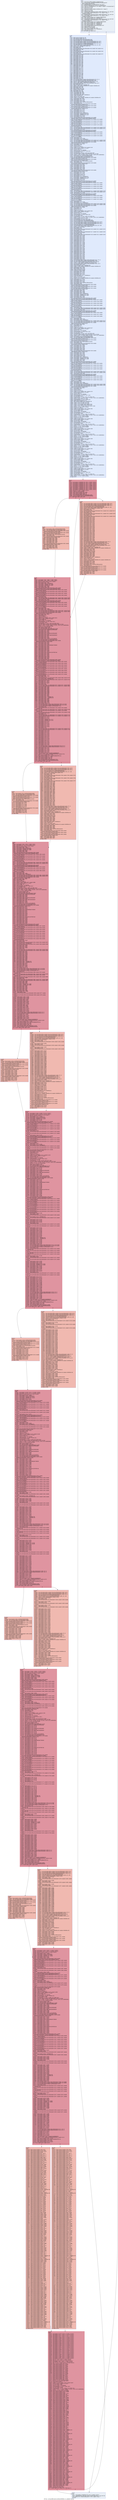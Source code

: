 digraph "CFG for '_Z22simOBEcudaCrossPoltestPdPKdS1_S1_dddddd' function" {
	label="CFG for '_Z22simOBEcudaCrossPoltestPdPKdS1_S1_dddddd' function";

	Node0x57109f0 [shape=record,color="#3d50c3ff", style=filled, fillcolor="#cedaeb70",label="{%10:\l  %11 = tail call i32 @llvm.amdgcn.workgroup.id.x()\l  %12 = tail call align 4 dereferenceable(64) i8 addrspace(4)*\l... @llvm.amdgcn.dispatch.ptr()\l  %13 = getelementptr i8, i8 addrspace(4)* %12, i64 4\l  %14 = bitcast i8 addrspace(4)* %13 to i16 addrspace(4)*\l  %15 = load i16, i16 addrspace(4)* %14, align 4, !range !4, !invariant.load !5\l  %16 = zext i16 %15 to i32\l  %17 = mul i32 %11, %16\l  %18 = tail call i32 @llvm.amdgcn.workitem.id.x(), !range !6\l  %19 = add i32 %17, %18\l  %20 = sext i32 %19 to i64\l  %21 = getelementptr inbounds double, double addrspace(1)* %1, i64 %20\l  %22 = load double, double addrspace(1)* %21, align 8, !tbaa !7,\l... !amdgpu.noclobber !5\l  %23 = getelementptr inbounds double, double addrspace(1)* %2, i64 %20\l  %24 = load double, double addrspace(1)* %23, align 8, !tbaa !7,\l... !amdgpu.noclobber !5\l  %25 = fmul contract double %24, 0x400921FB60000000\l  %26 = fdiv contract double %25, 1.800000e+02\l  %27 = getelementptr inbounds double, double addrspace(1)* %3, i64 %20\l  %28 = load double, double addrspace(1)* %27, align 8, !tbaa !7,\l... !amdgpu.noclobber !5\l  %29 = fmul contract double %28, 0x400921FB60000000\l  %30 = fdiv contract double %29, 1.800000e+02\l  %31 = fmul contract double %9, 2.000000e+00\l  %32 = fdiv contract double %31, 1.000000e-01\l  %33 = tail call double @llvm.round.f64(double %32)\l  %34 = fptosi double %33 to i32\l  %35 = sitofp i32 %34 to double\l  %36 = fdiv contract double %31, %35\l  %37 = fmul contract double %36, 5.000000e-01\l  %38 = icmp sgt i32 %34, 0\l  br i1 %38, label %39, label %470\l|{<s0>T|<s1>F}}"];
	Node0x57109f0:s0 -> Node0x5715a60;
	Node0x57109f0:s1 -> Node0x5715af0;
	Node0x5715a60 [shape=record,color="#3d50c3ff", style=filled, fillcolor="#b9d0f970",label="{%39:\l39:                                               \l  %40 = fadd contract double %6, %8\l  %41 = fsub contract double %40, %7\l  %42 = tail call double @llvm.fabs.f64(double %26)\l  %43 = fcmp olt double %42, 0x41D0000000000000\l  %44 = tail call double @llvm.amdgcn.trig.preop.f64(double %42, i32 0)\l  %45 = tail call double @llvm.amdgcn.trig.preop.f64(double %42, i32 1)\l  %46 = tail call double @llvm.amdgcn.trig.preop.f64(double %42, i32 2)\l  %47 = fcmp oge double %42, 0x7B00000000000000\l  %48 = tail call double @llvm.amdgcn.ldexp.f64(double %42, i32 -128)\l  %49 = select i1 %47, double %48, double %42\l  %50 = fmul double %46, %49\l  %51 = fneg double %50\l  %52 = tail call double @llvm.fma.f64(double %46, double %49, double %51)\l  %53 = fmul double %45, %49\l  %54 = fneg double %53\l  %55 = tail call double @llvm.fma.f64(double %45, double %49, double %54)\l  %56 = fmul double %44, %49\l  %57 = fneg double %56\l  %58 = tail call double @llvm.fma.f64(double %44, double %49, double %57)\l  %59 = fadd double %53, %58\l  %60 = fsub double %59, %53\l  %61 = fsub double %59, %60\l  %62 = fsub double %58, %60\l  %63 = fsub double %53, %61\l  %64 = fadd double %62, %63\l  %65 = fadd double %50, %55\l  %66 = fsub double %65, %50\l  %67 = fsub double %65, %66\l  %68 = fsub double %55, %66\l  %69 = fsub double %50, %67\l  %70 = fadd double %68, %69\l  %71 = fadd double %65, %64\l  %72 = fsub double %71, %65\l  %73 = fsub double %71, %72\l  %74 = fsub double %64, %72\l  %75 = fsub double %65, %73\l  %76 = fadd double %74, %75\l  %77 = fadd double %70, %76\l  %78 = fadd double %52, %77\l  %79 = fadd double %56, %59\l  %80 = fsub double %79, %56\l  %81 = fsub double %59, %80\l  %82 = fadd double %81, %71\l  %83 = fsub double %82, %81\l  %84 = fsub double %71, %83\l  %85 = fadd double %84, %78\l  %86 = tail call double @llvm.amdgcn.ldexp.f64(double %79, i32 -2)\l  %87 = tail call double @llvm.amdgcn.fract.f64(double %86)\l  %88 = tail call i1 @llvm.amdgcn.class.f64(double %86, i32 516)\l  %89 = select i1 %88, double 0.000000e+00, double %87\l  %90 = tail call double @llvm.amdgcn.ldexp.f64(double %89, i32 2)\l  %91 = fadd double %90, %82\l  %92 = fcmp olt double %91, 0.000000e+00\l  %93 = select i1 %92, double 4.000000e+00, double 0.000000e+00\l  %94 = fadd double %90, %93\l  %95 = fadd double %82, %94\l  %96 = fptosi double %95 to i32\l  %97 = sitofp i32 %96 to double\l  %98 = fsub double %94, %97\l  %99 = fadd double %82, %98\l  %100 = fsub double %99, %98\l  %101 = fsub double %82, %100\l  %102 = fadd double %85, %101\l  %103 = fcmp oge double %99, 5.000000e-01\l  %104 = zext i1 %103 to i32\l  %105 = add nsw i32 %104, %96\l  %106 = select i1 %103, double 1.000000e+00, double 0.000000e+00\l  %107 = fsub double %99, %106\l  %108 = fadd double %107, %102\l  %109 = fsub double %108, %107\l  %110 = fsub double %102, %109\l  %111 = fmul double %108, 0x3FF921FB54442D18\l  %112 = fneg double %111\l  %113 = tail call double @llvm.fma.f64(double %108, double\l... 0x3FF921FB54442D18, double %112)\l  %114 = tail call double @llvm.fma.f64(double %108, double\l... 0x3C91A62633145C07, double %113)\l  %115 = tail call double @llvm.fma.f64(double %110, double\l... 0x3FF921FB54442D18, double %114)\l  %116 = fadd double %111, %115\l  %117 = fsub double %116, %111\l  %118 = fsub double %115, %117\l  %119 = fmul double %116, %116\l  %120 = fmul double %119, 5.000000e-01\l  %121 = fsub double 1.000000e+00, %120\l  %122 = fsub double 1.000000e+00, %121\l  %123 = fsub double %122, %120\l  %124 = fmul double %119, %119\l  %125 = tail call double @llvm.fma.f64(double %119, double\l... 0xBDA907DB46CC5E42, double 0x3E21EEB69037AB78)\l  %126 = tail call double @llvm.fma.f64(double %119, double %125, double\l... 0xBE927E4FA17F65F6)\l  %127 = tail call double @llvm.fma.f64(double %119, double %126, double\l... 0x3EFA01A019F4EC90)\l  %128 = tail call double @llvm.fma.f64(double %119, double %127, double\l... 0xBF56C16C16C16967)\l  %129 = tail call double @llvm.fma.f64(double %119, double %128, double\l... 0x3FA5555555555555)\l  %130 = fneg double %118\l  %131 = tail call double @llvm.fma.f64(double %116, double %130, double %123)\l  %132 = tail call double @llvm.fma.f64(double %124, double %129, double %131)\l  %133 = fadd double %121, %132\l  %134 = tail call double @llvm.fma.f64(double %119, double\l... 0x3DE5E0B2F9A43BB8, double 0xBE5AE600B42FDFA7)\l  %135 = tail call double @llvm.fma.f64(double %119, double %134, double\l... 0x3EC71DE3796CDE01)\l  %136 = tail call double @llvm.fma.f64(double %119, double %135, double\l... 0xBF2A01A019E83E5C)\l  %137 = tail call double @llvm.fma.f64(double %119, double %136, double\l... 0x3F81111111110BB3)\l  %138 = fneg double %119\l  %139 = fmul double %116, %138\l  %140 = fmul double %118, 5.000000e-01\l  %141 = tail call double @llvm.fma.f64(double %139, double %137, double %140)\l  %142 = tail call double @llvm.fma.f64(double %119, double %141, double %130)\l  %143 = tail call double @llvm.fma.f64(double %139, double\l... 0xBFC5555555555555, double %142)\l  %144 = fsub double %116, %143\l  %145 = fneg double %144\l  %146 = and i32 %105, 1\l  %147 = icmp eq i32 %146, 0\l  %148 = select i1 %147, double %133, double %145\l  %149 = bitcast double %148 to \<2 x i32\>\l  %150 = shl i32 %105, 30\l  %151 = and i32 %150, -2147483648\l  %152 = extractelement \<2 x i32\> %149, i64 1\l  %153 = xor i32 %152, %151\l  %154 = insertelement \<2 x i32\> %149, i32 %153, i64 1\l  %155 = tail call i1 @llvm.amdgcn.class.f64(double %42, i32 504)\l  %156 = select i1 %155, \<2 x i32\> %154, \<2 x i32\> \<i32 0, i32 2146959360\>\l  %157 = fmul double %42, 0x3FE45F306DC9C883\l  %158 = tail call double @llvm.rint.f64(double %157)\l  %159 = tail call double @llvm.fma.f64(double %158, double\l... 0xBFF921FB54442D18, double %42)\l  %160 = tail call double @llvm.fma.f64(double %158, double\l... 0xBC91A62633145C00, double %159)\l  %161 = fmul double %158, 0x3C91A62633145C00\l  %162 = fneg double %161\l  %163 = tail call double @llvm.fma.f64(double %158, double\l... 0x3C91A62633145C00, double %162)\l  %164 = fsub double %159, %161\l  %165 = fsub double %159, %164\l  %166 = fsub double %165, %161\l  %167 = fsub double %164, %160\l  %168 = fadd double %167, %166\l  %169 = fsub double %168, %163\l  %170 = tail call double @llvm.fma.f64(double %158, double\l... 0xB97B839A252049C0, double %169)\l  %171 = fadd double %160, %170\l  %172 = fsub double %171, %160\l  %173 = fsub double %170, %172\l  %174 = fptosi double %158 to i32\l  %175 = fmul double %171, %171\l  %176 = fmul double %175, 5.000000e-01\l  %177 = fsub double 1.000000e+00, %176\l  %178 = fsub double 1.000000e+00, %177\l  %179 = fsub double %178, %176\l  %180 = fmul double %175, %175\l  %181 = tail call double @llvm.fma.f64(double %175, double\l... 0xBDA907DB46CC5E42, double 0x3E21EEB69037AB78)\l  %182 = tail call double @llvm.fma.f64(double %175, double %181, double\l... 0xBE927E4FA17F65F6)\l  %183 = tail call double @llvm.fma.f64(double %175, double %182, double\l... 0x3EFA01A019F4EC90)\l  %184 = tail call double @llvm.fma.f64(double %175, double %183, double\l... 0xBF56C16C16C16967)\l  %185 = tail call double @llvm.fma.f64(double %175, double %184, double\l... 0x3FA5555555555555)\l  %186 = fneg double %173\l  %187 = tail call double @llvm.fma.f64(double %171, double %186, double %179)\l  %188 = tail call double @llvm.fma.f64(double %180, double %185, double %187)\l  %189 = fadd double %177, %188\l  %190 = tail call double @llvm.fma.f64(double %175, double\l... 0x3DE5E0B2F9A43BB8, double 0xBE5AE600B42FDFA7)\l  %191 = tail call double @llvm.fma.f64(double %175, double %190, double\l... 0x3EC71DE3796CDE01)\l  %192 = tail call double @llvm.fma.f64(double %175, double %191, double\l... 0xBF2A01A019E83E5C)\l  %193 = tail call double @llvm.fma.f64(double %175, double %192, double\l... 0x3F81111111110BB3)\l  %194 = fneg double %175\l  %195 = fmul double %171, %194\l  %196 = fmul double %173, 5.000000e-01\l  %197 = tail call double @llvm.fma.f64(double %195, double %193, double %196)\l  %198 = tail call double @llvm.fma.f64(double %175, double %197, double %186)\l  %199 = tail call double @llvm.fma.f64(double %195, double\l... 0xBFC5555555555555, double %198)\l  %200 = fsub double %171, %199\l  %201 = fneg double %200\l  %202 = and i32 %174, 1\l  %203 = icmp eq i32 %202, 0\l  %204 = select i1 %203, double %189, double %201\l  %205 = bitcast double %204 to \<2 x i32\>\l  %206 = shl i32 %174, 30\l  %207 = and i32 %206, -2147483648\l  %208 = extractelement \<2 x i32\> %205, i64 1\l  %209 = xor i32 %208, %207\l  %210 = insertelement \<2 x i32\> %205, i32 %209, i64 1\l  %211 = select i1 %155, \<2 x i32\> %210, \<2 x i32\> \<i32 0, i32 2146959360\>\l  %212 = bitcast double %26 to \<2 x i32\>\l  %213 = extractelement \<2 x i32\> %212, i64 1\l  %214 = tail call double @llvm.fabs.f64(double %30)\l  %215 = fcmp olt double %214, 0x41D0000000000000\l  %216 = tail call double @llvm.amdgcn.trig.preop.f64(double %214, i32 0)\l  %217 = tail call double @llvm.amdgcn.trig.preop.f64(double %214, i32 1)\l  %218 = tail call double @llvm.amdgcn.trig.preop.f64(double %214, i32 2)\l  %219 = fcmp oge double %214, 0x7B00000000000000\l  %220 = tail call double @llvm.amdgcn.ldexp.f64(double %214, i32 -128)\l  %221 = select i1 %219, double %220, double %214\l  %222 = fmul double %218, %221\l  %223 = fneg double %222\l  %224 = tail call double @llvm.fma.f64(double %218, double %221, double %223)\l  %225 = fmul double %217, %221\l  %226 = fneg double %225\l  %227 = tail call double @llvm.fma.f64(double %217, double %221, double %226)\l  %228 = fmul double %216, %221\l  %229 = fneg double %228\l  %230 = tail call double @llvm.fma.f64(double %216, double %221, double %229)\l  %231 = fadd double %225, %230\l  %232 = fsub double %231, %225\l  %233 = fsub double %231, %232\l  %234 = fsub double %230, %232\l  %235 = fsub double %225, %233\l  %236 = fadd double %234, %235\l  %237 = fadd double %222, %227\l  %238 = fsub double %237, %222\l  %239 = fsub double %237, %238\l  %240 = fsub double %227, %238\l  %241 = fsub double %222, %239\l  %242 = fadd double %240, %241\l  %243 = fadd double %237, %236\l  %244 = fsub double %243, %237\l  %245 = fsub double %243, %244\l  %246 = fsub double %236, %244\l  %247 = fsub double %237, %245\l  %248 = fadd double %246, %247\l  %249 = fadd double %242, %248\l  %250 = fadd double %224, %249\l  %251 = fadd double %228, %231\l  %252 = fsub double %251, %228\l  %253 = fsub double %231, %252\l  %254 = fadd double %253, %243\l  %255 = fsub double %254, %253\l  %256 = fsub double %243, %255\l  %257 = fadd double %256, %250\l  %258 = tail call double @llvm.amdgcn.ldexp.f64(double %251, i32 -2)\l  %259 = tail call double @llvm.amdgcn.fract.f64(double %258)\l  %260 = tail call i1 @llvm.amdgcn.class.f64(double %258, i32 516)\l  %261 = select i1 %260, double 0.000000e+00, double %259\l  %262 = tail call double @llvm.amdgcn.ldexp.f64(double %261, i32 2)\l  %263 = fadd double %262, %254\l  %264 = fcmp olt double %263, 0.000000e+00\l  %265 = select i1 %264, double 4.000000e+00, double 0.000000e+00\l  %266 = fadd double %262, %265\l  %267 = fadd double %254, %266\l  %268 = fptosi double %267 to i32\l  %269 = sitofp i32 %268 to double\l  %270 = fsub double %266, %269\l  %271 = fadd double %254, %270\l  %272 = fsub double %271, %270\l  %273 = fsub double %254, %272\l  %274 = fadd double %257, %273\l  %275 = fcmp oge double %271, 5.000000e-01\l  %276 = zext i1 %275 to i32\l  %277 = add nsw i32 %276, %268\l  %278 = select i1 %275, double 1.000000e+00, double 0.000000e+00\l  %279 = fsub double %271, %278\l  %280 = fadd double %279, %274\l  %281 = fsub double %280, %279\l  %282 = fsub double %274, %281\l  %283 = fmul double %280, 0x3FF921FB54442D18\l  %284 = fneg double %283\l  %285 = tail call double @llvm.fma.f64(double %280, double\l... 0x3FF921FB54442D18, double %284)\l  %286 = tail call double @llvm.fma.f64(double %280, double\l... 0x3C91A62633145C07, double %285)\l  %287 = tail call double @llvm.fma.f64(double %282, double\l... 0x3FF921FB54442D18, double %286)\l  %288 = fadd double %283, %287\l  %289 = fsub double %288, %283\l  %290 = fsub double %287, %289\l  %291 = fmul double %288, %288\l  %292 = fmul double %291, 5.000000e-01\l  %293 = fsub double 1.000000e+00, %292\l  %294 = fsub double 1.000000e+00, %293\l  %295 = fsub double %294, %292\l  %296 = fmul double %291, %291\l  %297 = tail call double @llvm.fma.f64(double %291, double\l... 0xBDA907DB46CC5E42, double 0x3E21EEB69037AB78)\l  %298 = tail call double @llvm.fma.f64(double %291, double %297, double\l... 0xBE927E4FA17F65F6)\l  %299 = tail call double @llvm.fma.f64(double %291, double %298, double\l... 0x3EFA01A019F4EC90)\l  %300 = tail call double @llvm.fma.f64(double %291, double %299, double\l... 0xBF56C16C16C16967)\l  %301 = tail call double @llvm.fma.f64(double %291, double %300, double\l... 0x3FA5555555555555)\l  %302 = fneg double %290\l  %303 = tail call double @llvm.fma.f64(double %288, double %302, double %295)\l  %304 = tail call double @llvm.fma.f64(double %296, double %301, double %303)\l  %305 = fadd double %293, %304\l  %306 = tail call double @llvm.fma.f64(double %291, double\l... 0x3DE5E0B2F9A43BB8, double 0xBE5AE600B42FDFA7)\l  %307 = tail call double @llvm.fma.f64(double %291, double %306, double\l... 0x3EC71DE3796CDE01)\l  %308 = tail call double @llvm.fma.f64(double %291, double %307, double\l... 0xBF2A01A019E83E5C)\l  %309 = tail call double @llvm.fma.f64(double %291, double %308, double\l... 0x3F81111111110BB3)\l  %310 = fneg double %291\l  %311 = fmul double %288, %310\l  %312 = fmul double %290, 5.000000e-01\l  %313 = tail call double @llvm.fma.f64(double %311, double %309, double %312)\l  %314 = tail call double @llvm.fma.f64(double %291, double %313, double %302)\l  %315 = tail call double @llvm.fma.f64(double %311, double\l... 0xBFC5555555555555, double %314)\l  %316 = fsub double %288, %315\l  %317 = fneg double %316\l  %318 = and i32 %277, 1\l  %319 = icmp eq i32 %318, 0\l  %320 = select i1 %319, double %305, double %317\l  %321 = bitcast double %320 to \<2 x i32\>\l  %322 = shl i32 %277, 30\l  %323 = and i32 %322, -2147483648\l  %324 = extractelement \<2 x i32\> %321, i64 1\l  %325 = xor i32 %324, %323\l  %326 = insertelement \<2 x i32\> %321, i32 %325, i64 1\l  %327 = tail call i1 @llvm.amdgcn.class.f64(double %214, i32 504)\l  %328 = select i1 %327, \<2 x i32\> %326, \<2 x i32\> \<i32 0, i32 2146959360\>\l  %329 = fmul double %214, 0x3FE45F306DC9C883\l  %330 = tail call double @llvm.rint.f64(double %329)\l  %331 = tail call double @llvm.fma.f64(double %330, double\l... 0xBFF921FB54442D18, double %214)\l  %332 = tail call double @llvm.fma.f64(double %330, double\l... 0xBC91A62633145C00, double %331)\l  %333 = fmul double %330, 0x3C91A62633145C00\l  %334 = fneg double %333\l  %335 = tail call double @llvm.fma.f64(double %330, double\l... 0x3C91A62633145C00, double %334)\l  %336 = fsub double %331, %333\l  %337 = fsub double %331, %336\l  %338 = fsub double %337, %333\l  %339 = fsub double %336, %332\l  %340 = fadd double %339, %338\l  %341 = fsub double %340, %335\l  %342 = tail call double @llvm.fma.f64(double %330, double\l... 0xB97B839A252049C0, double %341)\l  %343 = fadd double %332, %342\l  %344 = fsub double %343, %332\l  %345 = fsub double %342, %344\l  %346 = fptosi double %330 to i32\l  %347 = fmul double %343, %343\l  %348 = fmul double %347, 5.000000e-01\l  %349 = fsub double 1.000000e+00, %348\l  %350 = fsub double 1.000000e+00, %349\l  %351 = fsub double %350, %348\l  %352 = fmul double %347, %347\l  %353 = tail call double @llvm.fma.f64(double %347, double\l... 0xBDA907DB46CC5E42, double 0x3E21EEB69037AB78)\l  %354 = tail call double @llvm.fma.f64(double %347, double %353, double\l... 0xBE927E4FA17F65F6)\l  %355 = tail call double @llvm.fma.f64(double %347, double %354, double\l... 0x3EFA01A019F4EC90)\l  %356 = tail call double @llvm.fma.f64(double %347, double %355, double\l... 0xBF56C16C16C16967)\l  %357 = tail call double @llvm.fma.f64(double %347, double %356, double\l... 0x3FA5555555555555)\l  %358 = fneg double %345\l  %359 = tail call double @llvm.fma.f64(double %343, double %358, double %351)\l  %360 = tail call double @llvm.fma.f64(double %352, double %357, double %359)\l  %361 = fadd double %349, %360\l  %362 = tail call double @llvm.fma.f64(double %347, double\l... 0x3DE5E0B2F9A43BB8, double 0xBE5AE600B42FDFA7)\l  %363 = tail call double @llvm.fma.f64(double %347, double %362, double\l... 0x3EC71DE3796CDE01)\l  %364 = tail call double @llvm.fma.f64(double %347, double %363, double\l... 0xBF2A01A019E83E5C)\l  %365 = tail call double @llvm.fma.f64(double %347, double %364, double\l... 0x3F81111111110BB3)\l  %366 = fneg double %347\l  %367 = fmul double %343, %366\l  %368 = fmul double %345, 5.000000e-01\l  %369 = tail call double @llvm.fma.f64(double %367, double %365, double %368)\l  %370 = tail call double @llvm.fma.f64(double %347, double %369, double %358)\l  %371 = tail call double @llvm.fma.f64(double %367, double\l... 0xBFC5555555555555, double %370)\l  %372 = fsub double %343, %371\l  %373 = fneg double %372\l  %374 = and i32 %346, 1\l  %375 = icmp eq i32 %374, 0\l  %376 = select i1 %375, double %361, double %373\l  %377 = bitcast double %376 to \<2 x i32\>\l  %378 = shl i32 %346, 30\l  %379 = and i32 %378, -2147483648\l  %380 = extractelement \<2 x i32\> %377, i64 1\l  %381 = xor i32 %380, %379\l  %382 = insertelement \<2 x i32\> %377, i32 %381, i64 1\l  %383 = select i1 %327, \<2 x i32\> %382, \<2 x i32\> \<i32 0, i32 2146959360\>\l  %384 = bitcast double %30 to \<2 x i32\>\l  %385 = extractelement \<2 x i32\> %384, i64 1\l  %386 = fadd contract double %4, %4\l  %387 = fdiv contract double %36, 6.000000e+00\l  %388 = select i1 %43, i32 %206, i32 %150\l  %389 = select i1 %43, i32 %202, i32 %146\l  %390 = select i1 %43, double %200, double %144\l  %391 = select i1 %43, double %189, double %133\l  %392 = select i1 %43, \<2 x i32\> %211, \<2 x i32\> %156\l  %393 = bitcast \<2 x i32\> %392 to double\l  %394 = icmp eq i32 %389, 0\l  %395 = select i1 %394, double %390, double %391\l  %396 = bitcast double %395 to \<2 x i32\>\l  %397 = xor i32 %388, %213\l  %398 = and i32 %397, -2147483648\l  %399 = extractelement \<2 x i32\> %396, i64 1\l  %400 = xor i32 %399, %398\l  %401 = insertelement \<2 x i32\> %396, i32 %400, i64 1\l  %402 = select i1 %155, \<2 x i32\> %401, \<2 x i32\> \<i32 0, i32 2146959360\>\l  %403 = bitcast \<2 x i32\> %402 to double\l  %404 = bitcast \<2 x i32\> %328 to double\l  %405 = icmp eq i32 %318, 0\l  %406 = select i1 %405, double %316, double %305\l  %407 = bitcast double %406 to \<2 x i32\>\l  %408 = xor i32 %322, %385\l  %409 = and i32 %408, -2147483648\l  %410 = extractelement \<2 x i32\> %407, i64 1\l  %411 = xor i32 %410, %409\l  %412 = insertelement \<2 x i32\> %407, i32 %411, i64 1\l  %413 = select i1 %327, \<2 x i32\> %412, \<2 x i32\> \<i32 0, i32 2146959360\>\l  %414 = bitcast \<2 x i32\> %413 to double\l  %415 = bitcast \<2 x i32\> %328 to double\l  %416 = icmp eq i32 %318, 0\l  %417 = select i1 %416, double %316, double %305\l  %418 = bitcast double %417 to \<2 x i32\>\l  %419 = xor i32 %322, %385\l  %420 = and i32 %419, -2147483648\l  %421 = extractelement \<2 x i32\> %418, i64 1\l  %422 = xor i32 %421, %420\l  %423 = insertelement \<2 x i32\> %418, i32 %422, i64 1\l  %424 = select i1 %327, \<2 x i32\> %423, \<2 x i32\> \<i32 0, i32 2146959360\>\l  %425 = bitcast \<2 x i32\> %424 to double\l  %426 = bitcast \<2 x i32\> %328 to double\l  %427 = icmp eq i32 %318, 0\l  %428 = select i1 %427, double %316, double %305\l  %429 = bitcast double %428 to \<2 x i32\>\l  %430 = xor i32 %322, %385\l  %431 = and i32 %430, -2147483648\l  %432 = extractelement \<2 x i32\> %429, i64 1\l  %433 = xor i32 %432, %431\l  %434 = insertelement \<2 x i32\> %429, i32 %433, i64 1\l  %435 = select i1 %327, \<2 x i32\> %434, \<2 x i32\> \<i32 0, i32 2146959360\>\l  %436 = bitcast \<2 x i32\> %435 to double\l  %437 = bitcast \<2 x i32\> %383 to double\l  %438 = icmp eq i32 %374, 0\l  %439 = select i1 %438, double %372, double %361\l  %440 = bitcast double %439 to \<2 x i32\>\l  %441 = xor i32 %378, %385\l  %442 = and i32 %441, -2147483648\l  %443 = extractelement \<2 x i32\> %440, i64 1\l  %444 = xor i32 %443, %442\l  %445 = insertelement \<2 x i32\> %440, i32 %444, i64 1\l  %446 = select i1 %327, \<2 x i32\> %445, \<2 x i32\> \<i32 0, i32 2146959360\>\l  %447 = bitcast \<2 x i32\> %446 to double\l  %448 = bitcast \<2 x i32\> %383 to double\l  %449 = icmp eq i32 %374, 0\l  %450 = select i1 %449, double %372, double %361\l  %451 = bitcast double %450 to \<2 x i32\>\l  %452 = xor i32 %378, %385\l  %453 = and i32 %452, -2147483648\l  %454 = extractelement \<2 x i32\> %451, i64 1\l  %455 = xor i32 %454, %453\l  %456 = insertelement \<2 x i32\> %451, i32 %455, i64 1\l  %457 = select i1 %327, \<2 x i32\> %456, \<2 x i32\> \<i32 0, i32 2146959360\>\l  %458 = bitcast \<2 x i32\> %457 to double\l  %459 = bitcast \<2 x i32\> %383 to double\l  %460 = icmp eq i32 %374, 0\l  %461 = select i1 %460, double %372, double %361\l  %462 = bitcast double %461 to \<2 x i32\>\l  %463 = xor i32 %378, %385\l  %464 = and i32 %463, -2147483648\l  %465 = extractelement \<2 x i32\> %462, i64 1\l  %466 = xor i32 %465, %464\l  %467 = insertelement \<2 x i32\> %462, i32 %466, i64 1\l  %468 = select i1 %327, \<2 x i32\> %467, \<2 x i32\> \<i32 0, i32 2146959360\>\l  %469 = bitcast \<2 x i32\> %468 to double\l  br label %473\l}"];
	Node0x5715a60 -> Node0x572ad70;
	Node0x5715af0 [shape=record,color="#3d50c3ff", style=filled, fillcolor="#cedaeb70",label="{%470:\l470:                                              \l  %471 = phi double [ 0.000000e+00, %10 ], [ %2693, %2525 ]\l  %472 = getelementptr inbounds double, double addrspace(1)* %0, i64 %20\l  store double %471, double addrspace(1)* %472, align 8, !tbaa !7\l  ret void\l}"];
	Node0x572ad70 [shape=record,color="#b70d28ff", style=filled, fillcolor="#b70d2870",label="{%473:\l473:                                              \l  %474 = phi double [ 0.000000e+00, %39 ], [ %2645, %2525 ]\l  %475 = phi double [ 0.000000e+00, %39 ], [ %2651, %2525 ]\l  %476 = phi double [ 0.000000e+00, %39 ], [ %2657, %2525 ]\l  %477 = phi double [ 0.000000e+00, %39 ], [ %2663, %2525 ]\l  %478 = phi double [ 0.000000e+00, %39 ], [ %2669, %2525 ]\l  %479 = phi double [ 0.000000e+00, %39 ], [ %2675, %2525 ]\l  %480 = phi double [ 1.000000e+00, %39 ], [ %2681, %2525 ]\l  %481 = phi double [ 0.000000e+00, %39 ], [ %2687, %2525 ]\l  %482 = phi double [ 0.000000e+00, %39 ], [ %2693, %2525 ]\l  %483 = phi i32 [ 0, %39 ], [ %2694, %2525 ]\l  %484 = sitofp i32 %483 to double\l  %485 = fmul contract double %36, %484\l  %486 = fsub contract double %485, %9\l  %487 = fmul contract double %486, %4\l  %488 = tail call double @llvm.fabs.f64(double %487)\l  %489 = fcmp olt double %488, 0x41D0000000000000\l  br i1 %489, label %490, label %509\l|{<s0>T|<s1>F}}"];
	Node0x572ad70:s0 -> Node0x572bf60;
	Node0x572ad70:s1 -> Node0x572bff0;
	Node0x572bf60 [shape=record,color="#3d50c3ff", style=filled, fillcolor="#de614d70",label="{%490:\l490:                                              \l  %491 = fmul double %488, 0x3FE45F306DC9C883\l  %492 = tail call double @llvm.rint.f64(double %491)\l  %493 = tail call double @llvm.fma.f64(double %492, double\l... 0xBFF921FB54442D18, double %488)\l  %494 = tail call double @llvm.fma.f64(double %492, double\l... 0xBC91A62633145C00, double %493)\l  %495 = fmul double %492, 0x3C91A62633145C00\l  %496 = fneg double %495\l  %497 = tail call double @llvm.fma.f64(double %492, double\l... 0x3C91A62633145C00, double %496)\l  %498 = fsub double %493, %495\l  %499 = fsub double %493, %498\l  %500 = fsub double %499, %495\l  %501 = fsub double %498, %494\l  %502 = fadd double %501, %500\l  %503 = fsub double %502, %497\l  %504 = tail call double @llvm.fma.f64(double %492, double\l... 0xB97B839A252049C0, double %503)\l  %505 = fadd double %494, %504\l  %506 = fsub double %505, %494\l  %507 = fsub double %504, %506\l  %508 = fptosi double %492 to i32\l  br label %585\l}"];
	Node0x572bf60 -> Node0x572cdf0;
	Node0x572bff0 [shape=record,color="#3d50c3ff", style=filled, fillcolor="#de614d70",label="{%509:\l509:                                              \l  %510 = tail call double @llvm.amdgcn.trig.preop.f64(double %488, i32 0)\l  %511 = tail call double @llvm.amdgcn.trig.preop.f64(double %488, i32 1)\l  %512 = tail call double @llvm.amdgcn.trig.preop.f64(double %488, i32 2)\l  %513 = fcmp oge double %488, 0x7B00000000000000\l  %514 = tail call double @llvm.amdgcn.ldexp.f64(double %488, i32 -128)\l  %515 = select i1 %513, double %514, double %488\l  %516 = fmul double %512, %515\l  %517 = fneg double %516\l  %518 = tail call double @llvm.fma.f64(double %512, double %515, double %517)\l  %519 = fmul double %511, %515\l  %520 = fneg double %519\l  %521 = tail call double @llvm.fma.f64(double %511, double %515, double %520)\l  %522 = fmul double %510, %515\l  %523 = fneg double %522\l  %524 = tail call double @llvm.fma.f64(double %510, double %515, double %523)\l  %525 = fadd double %519, %524\l  %526 = fsub double %525, %519\l  %527 = fsub double %525, %526\l  %528 = fsub double %524, %526\l  %529 = fsub double %519, %527\l  %530 = fadd double %528, %529\l  %531 = fadd double %516, %521\l  %532 = fsub double %531, %516\l  %533 = fsub double %531, %532\l  %534 = fsub double %521, %532\l  %535 = fsub double %516, %533\l  %536 = fadd double %534, %535\l  %537 = fadd double %531, %530\l  %538 = fsub double %537, %531\l  %539 = fsub double %537, %538\l  %540 = fsub double %530, %538\l  %541 = fsub double %531, %539\l  %542 = fadd double %540, %541\l  %543 = fadd double %536, %542\l  %544 = fadd double %518, %543\l  %545 = fadd double %522, %525\l  %546 = fsub double %545, %522\l  %547 = fsub double %525, %546\l  %548 = fadd double %547, %537\l  %549 = fsub double %548, %547\l  %550 = fsub double %537, %549\l  %551 = fadd double %550, %544\l  %552 = tail call double @llvm.amdgcn.ldexp.f64(double %545, i32 -2)\l  %553 = tail call double @llvm.amdgcn.fract.f64(double %552)\l  %554 = tail call i1 @llvm.amdgcn.class.f64(double %552, i32 516)\l  %555 = select i1 %554, double 0.000000e+00, double %553\l  %556 = tail call double @llvm.amdgcn.ldexp.f64(double %555, i32 2)\l  %557 = fadd double %556, %548\l  %558 = fcmp olt double %557, 0.000000e+00\l  %559 = select i1 %558, double 4.000000e+00, double 0.000000e+00\l  %560 = fadd double %556, %559\l  %561 = fadd double %548, %560\l  %562 = fptosi double %561 to i32\l  %563 = sitofp i32 %562 to double\l  %564 = fsub double %560, %563\l  %565 = fadd double %548, %564\l  %566 = fsub double %565, %564\l  %567 = fsub double %548, %566\l  %568 = fadd double %551, %567\l  %569 = fcmp oge double %565, 5.000000e-01\l  %570 = zext i1 %569 to i32\l  %571 = add nsw i32 %570, %562\l  %572 = select i1 %569, double 1.000000e+00, double 0.000000e+00\l  %573 = fsub double %565, %572\l  %574 = fadd double %573, %568\l  %575 = fsub double %574, %573\l  %576 = fsub double %568, %575\l  %577 = fmul double %574, 0x3FF921FB54442D18\l  %578 = fneg double %577\l  %579 = tail call double @llvm.fma.f64(double %574, double\l... 0x3FF921FB54442D18, double %578)\l  %580 = tail call double @llvm.fma.f64(double %574, double\l... 0x3C91A62633145C07, double %579)\l  %581 = tail call double @llvm.fma.f64(double %576, double\l... 0x3FF921FB54442D18, double %580)\l  %582 = fadd double %577, %581\l  %583 = fsub double %582, %577\l  %584 = fsub double %581, %583\l  br label %585\l}"];
	Node0x572bff0 -> Node0x572cdf0;
	Node0x572cdf0 [shape=record,color="#b70d28ff", style=filled, fillcolor="#b70d2870",label="{%585:\l585:                                              \l  %586 = phi double [ %507, %490 ], [ %584, %509 ]\l  %587 = phi double [ %505, %490 ], [ %582, %509 ]\l  %588 = phi i32 [ %508, %490 ], [ %571, %509 ]\l  %589 = fmul double %587, %587\l  %590 = fmul double %589, 5.000000e-01\l  %591 = fsub double 1.000000e+00, %590\l  %592 = fsub double 1.000000e+00, %591\l  %593 = fsub double %592, %590\l  %594 = fmul double %589, %589\l  %595 = tail call double @llvm.fma.f64(double %589, double\l... 0xBDA907DB46CC5E42, double 0x3E21EEB69037AB78)\l  %596 = tail call double @llvm.fma.f64(double %589, double %595, double\l... 0xBE927E4FA17F65F6)\l  %597 = tail call double @llvm.fma.f64(double %589, double %596, double\l... 0x3EFA01A019F4EC90)\l  %598 = tail call double @llvm.fma.f64(double %589, double %597, double\l... 0xBF56C16C16C16967)\l  %599 = tail call double @llvm.fma.f64(double %589, double %598, double\l... 0x3FA5555555555555)\l  %600 = fneg double %586\l  %601 = tail call double @llvm.fma.f64(double %587, double %600, double %593)\l  %602 = tail call double @llvm.fma.f64(double %594, double %599, double %601)\l  %603 = fadd double %591, %602\l  %604 = tail call double @llvm.fma.f64(double %589, double\l... 0x3DE5E0B2F9A43BB8, double 0xBE5AE600B42FDFA7)\l  %605 = tail call double @llvm.fma.f64(double %589, double %604, double\l... 0x3EC71DE3796CDE01)\l  %606 = tail call double @llvm.fma.f64(double %589, double %605, double\l... 0xBF2A01A019E83E5C)\l  %607 = tail call double @llvm.fma.f64(double %589, double %606, double\l... 0x3F81111111110BB3)\l  %608 = fneg double %589\l  %609 = fmul double %587, %608\l  %610 = fmul double %586, 5.000000e-01\l  %611 = tail call double @llvm.fma.f64(double %609, double %607, double %610)\l  %612 = tail call double @llvm.fma.f64(double %589, double %611, double %600)\l  %613 = tail call double @llvm.fma.f64(double %609, double\l... 0xBFC5555555555555, double %612)\l  %614 = fsub double %587, %613\l  %615 = fneg double %614\l  %616 = and i32 %588, 1\l  %617 = icmp eq i32 %616, 0\l  %618 = select i1 %617, double %603, double %615\l  %619 = bitcast double %618 to \<2 x i32\>\l  %620 = shl i32 %588, 30\l  %621 = and i32 %620, -2147483648\l  %622 = extractelement \<2 x i32\> %619, i64 1\l  %623 = xor i32 %622, %621\l  %624 = insertelement \<2 x i32\> %619, i32 %623, i64 1\l  %625 = tail call i1 @llvm.amdgcn.class.f64(double %488, i32 504)\l  %626 = select i1 %625, \<2 x i32\> %624, \<2 x i32\> \<i32 0, i32 2146959360\>\l  %627 = bitcast \<2 x i32\> %626 to double\l  %628 = fneg contract double %486\l  %629 = fdiv contract double %628, %5\l  %630 = tail call double @llvm.fabs.f64(double %629)\l  %631 = fadd double %630, 0xBFE62E42FEFA39EF\l  %632 = fsub double %631, %630\l  %633 = fsub double %632, %631\l  %634 = fadd double %630, %633\l  %635 = fadd double %632, 0x3FE62E42FEFA39EF\l  %636 = fsub double %634, %635\l  %637 = fadd double %636, 0xBC7ABC9E3B39803F\l  %638 = fadd double %631, %637\l  %639 = fsub double %638, %631\l  %640 = fsub double %637, %639\l  %641 = fmul double %638, 0x3FF71547652B82FE\l  %642 = tail call double @llvm.rint.f64(double %641)\l  %643 = tail call double @llvm.fma.f64(double %642, double\l... 0xBFE62E42FEFA3000, double %638)\l  %644 = fadd double %640, %643\l  %645 = fsub double %644, %643\l  %646 = fsub double %640, %645\l  %647 = fmul double %642, 0x3D53DE6AF278E000\l  %648 = fsub double %644, %647\l  %649 = fsub double %644, %648\l  %650 = fsub double %649, %647\l  %651 = fadd double %646, %650\l  %652 = fadd double %648, %651\l  %653 = fsub double %652, %648\l  %654 = fsub double %651, %653\l  %655 = fmul double %642, 0x3AC9CC01F97B57A0\l  %656 = fsub double %652, %655\l  %657 = fsub double %652, %656\l  %658 = fsub double %657, %655\l  %659 = fadd double %654, %658\l  %660 = fadd double %656, %659\l  %661 = fsub double %660, %656\l  %662 = fsub double %659, %661\l  %663 = tail call double @llvm.fma.f64(double %660, double\l... 0x3E5ADE156A5DCB37, double 0x3E928AF3FCA7AB0C)\l  %664 = tail call double @llvm.fma.f64(double %660, double %663, double\l... 0x3EC71DEE623FDE64)\l  %665 = tail call double @llvm.fma.f64(double %660, double %664, double\l... 0x3EFA01997C89E6B0)\l  %666 = tail call double @llvm.fma.f64(double %660, double %665, double\l... 0x3F2A01A014761F6E)\l  %667 = tail call double @llvm.fma.f64(double %660, double %666, double\l... 0x3F56C16C1852B7B0)\l  %668 = tail call double @llvm.fma.f64(double %660, double %667, double\l... 0x3F81111111122322)\l  %669 = tail call double @llvm.fma.f64(double %660, double %668, double\l... 0x3FA55555555502A1)\l  %670 = tail call double @llvm.fma.f64(double %660, double %669, double\l... 0x3FC5555555555511)\l  %671 = tail call double @llvm.fma.f64(double %660, double %670, double\l... 0x3FE000000000000B)\l  %672 = fmul double %660, %660\l  %673 = fneg double %672\l  %674 = tail call double @llvm.fma.f64(double %660, double %660, double %673)\l  %675 = fmul double %662, 2.000000e+00\l  %676 = tail call double @llvm.fma.f64(double %660, double %675, double %674)\l  %677 = fadd double %672, %676\l  %678 = fsub double %677, %672\l  %679 = fsub double %676, %678\l  %680 = fmul double %677, %671\l  %681 = fneg double %680\l  %682 = tail call double @llvm.fma.f64(double %677, double %671, double %681)\l  %683 = tail call double @llvm.fma.f64(double %679, double %671, double %682)\l  %684 = fadd double %680, %683\l  %685 = fsub double %684, %680\l  %686 = fsub double %683, %685\l  %687 = fadd double %660, %684\l  %688 = fsub double %687, %660\l  %689 = fsub double %684, %688\l  %690 = fadd double %662, %686\l  %691 = fadd double %690, %689\l  %692 = fadd double %687, %691\l  %693 = fsub double %692, %687\l  %694 = fsub double %691, %693\l  %695 = fadd double %692, 1.000000e+00\l  %696 = fadd double %695, -1.000000e+00\l  %697 = fsub double %692, %696\l  %698 = fadd double %694, %697\l  %699 = fadd double %695, %698\l  %700 = fsub double %699, %695\l  %701 = fsub double %698, %700\l  %702 = fptosi double %642 to i32\l  %703 = tail call double @llvm.amdgcn.ldexp.f64(double %699, i32 %702)\l  %704 = tail call double @llvm.amdgcn.ldexp.f64(double %701, i32 %702)\l  %705 = tail call double @llvm.amdgcn.rcp.f64(double %703)\l  %706 = fneg double %703\l  %707 = tail call double @llvm.fma.f64(double %706, double %705, double\l... 1.000000e+00)\l  %708 = tail call double @llvm.fma.f64(double %707, double %705, double %705)\l  %709 = tail call double @llvm.fma.f64(double %706, double %708, double\l... 1.000000e+00)\l  %710 = tail call double @llvm.fma.f64(double %709, double %708, double %708)\l  %711 = fmul double %703, %710\l  %712 = fneg double %711\l  %713 = tail call double @llvm.fma.f64(double %710, double %703, double %712)\l  %714 = tail call double @llvm.fma.f64(double %710, double %704, double %713)\l  %715 = fadd double %711, %714\l  %716 = fsub double %715, %711\l  %717 = fsub double %714, %716\l  %718 = fsub double 1.000000e+00, %715\l  %719 = fsub double 1.000000e+00, %718\l  %720 = fsub double %719, %715\l  %721 = fsub double %720, %717\l  %722 = fadd double %718, %721\l  %723 = fsub double %722, %718\l  %724 = fsub double %721, %723\l  %725 = fmul double %710, %722\l  %726 = fmul double %703, %725\l  %727 = fneg double %726\l  %728 = tail call double @llvm.fma.f64(double %725, double %703, double %727)\l  %729 = tail call double @llvm.fma.f64(double %725, double %704, double %728)\l  %730 = fadd double %726, %729\l  %731 = fsub double %730, %726\l  %732 = fsub double %729, %731\l  %733 = fsub double %722, %730\l  %734 = fsub double %722, %733\l  %735 = fsub double %734, %730\l  %736 = fadd double %724, %735\l  %737 = fsub double %736, %732\l  %738 = fadd double %733, %737\l  %739 = fmul double %710, %738\l  %740 = fadd double %710, %725\l  %741 = fsub double %740, %710\l  %742 = fsub double %725, %741\l  %743 = fadd double %742, %739\l  %744 = fadd double %740, %743\l  %745 = fsub double %744, %740\l  %746 = fsub double %743, %745\l  %747 = tail call double @llvm.amdgcn.ldexp.f64(double %744, i32 -2)\l  %748 = tail call double @llvm.amdgcn.ldexp.f64(double %746, i32 -2)\l  %749 = fadd double %703, %747\l  %750 = fsub double %749, %703\l  %751 = fsub double %747, %750\l  %752 = fadd double %704, %748\l  %753 = fadd double %752, %751\l  %754 = fadd double %749, %753\l  %755 = fcmp oge double %630, 0x408633CE8FB9F87E\l  %756 = select i1 %755, double 0x7FF0000000000000, double %754\l  %757 = fdiv contract double %627, %756\l  %758 = fmul contract double %757, 0x3F3FEABDAF5FE12A\l  %759 = fadd contract double %37, %485\l  %760 = fsub contract double %759, %9\l  %761 = fmul contract double %760, %4\l  %762 = tail call double @llvm.fabs.f64(double %761)\l  %763 = fcmp olt double %762, 0x41D0000000000000\l  br i1 %763, label %764, label %783\l|{<s0>T|<s1>F}}"];
	Node0x572cdf0:s0 -> Node0x5739f00;
	Node0x572cdf0:s1 -> Node0x5739f90;
	Node0x5739f00 [shape=record,color="#3d50c3ff", style=filled, fillcolor="#de614d70",label="{%764:\l764:                                              \l  %765 = fmul double %762, 0x3FE45F306DC9C883\l  %766 = tail call double @llvm.rint.f64(double %765)\l  %767 = tail call double @llvm.fma.f64(double %766, double\l... 0xBFF921FB54442D18, double %762)\l  %768 = tail call double @llvm.fma.f64(double %766, double\l... 0xBC91A62633145C00, double %767)\l  %769 = fmul double %766, 0x3C91A62633145C00\l  %770 = fneg double %769\l  %771 = tail call double @llvm.fma.f64(double %766, double\l... 0x3C91A62633145C00, double %770)\l  %772 = fsub double %767, %769\l  %773 = fsub double %767, %772\l  %774 = fsub double %773, %769\l  %775 = fsub double %772, %768\l  %776 = fadd double %775, %774\l  %777 = fsub double %776, %771\l  %778 = tail call double @llvm.fma.f64(double %766, double\l... 0xB97B839A252049C0, double %777)\l  %779 = fadd double %768, %778\l  %780 = fsub double %779, %768\l  %781 = fsub double %778, %780\l  %782 = fptosi double %766 to i32\l  br label %859\l}"];
	Node0x5739f00 -> Node0x573ad90;
	Node0x5739f90 [shape=record,color="#3d50c3ff", style=filled, fillcolor="#de614d70",label="{%783:\l783:                                              \l  %784 = tail call double @llvm.amdgcn.trig.preop.f64(double %762, i32 0)\l  %785 = tail call double @llvm.amdgcn.trig.preop.f64(double %762, i32 1)\l  %786 = tail call double @llvm.amdgcn.trig.preop.f64(double %762, i32 2)\l  %787 = fcmp oge double %762, 0x7B00000000000000\l  %788 = tail call double @llvm.amdgcn.ldexp.f64(double %762, i32 -128)\l  %789 = select i1 %787, double %788, double %762\l  %790 = fmul double %786, %789\l  %791 = fneg double %790\l  %792 = tail call double @llvm.fma.f64(double %786, double %789, double %791)\l  %793 = fmul double %785, %789\l  %794 = fneg double %793\l  %795 = tail call double @llvm.fma.f64(double %785, double %789, double %794)\l  %796 = fmul double %784, %789\l  %797 = fneg double %796\l  %798 = tail call double @llvm.fma.f64(double %784, double %789, double %797)\l  %799 = fadd double %793, %798\l  %800 = fsub double %799, %793\l  %801 = fsub double %799, %800\l  %802 = fsub double %798, %800\l  %803 = fsub double %793, %801\l  %804 = fadd double %802, %803\l  %805 = fadd double %790, %795\l  %806 = fsub double %805, %790\l  %807 = fsub double %805, %806\l  %808 = fsub double %795, %806\l  %809 = fsub double %790, %807\l  %810 = fadd double %808, %809\l  %811 = fadd double %805, %804\l  %812 = fsub double %811, %805\l  %813 = fsub double %811, %812\l  %814 = fsub double %804, %812\l  %815 = fsub double %805, %813\l  %816 = fadd double %814, %815\l  %817 = fadd double %810, %816\l  %818 = fadd double %792, %817\l  %819 = fadd double %796, %799\l  %820 = fsub double %819, %796\l  %821 = fsub double %799, %820\l  %822 = fadd double %821, %811\l  %823 = fsub double %822, %821\l  %824 = fsub double %811, %823\l  %825 = fadd double %824, %818\l  %826 = tail call double @llvm.amdgcn.ldexp.f64(double %819, i32 -2)\l  %827 = tail call double @llvm.amdgcn.fract.f64(double %826)\l  %828 = tail call i1 @llvm.amdgcn.class.f64(double %826, i32 516)\l  %829 = select i1 %828, double 0.000000e+00, double %827\l  %830 = tail call double @llvm.amdgcn.ldexp.f64(double %829, i32 2)\l  %831 = fadd double %830, %822\l  %832 = fcmp olt double %831, 0.000000e+00\l  %833 = select i1 %832, double 4.000000e+00, double 0.000000e+00\l  %834 = fadd double %830, %833\l  %835 = fadd double %822, %834\l  %836 = fptosi double %835 to i32\l  %837 = sitofp i32 %836 to double\l  %838 = fsub double %834, %837\l  %839 = fadd double %822, %838\l  %840 = fsub double %839, %838\l  %841 = fsub double %822, %840\l  %842 = fadd double %825, %841\l  %843 = fcmp oge double %839, 5.000000e-01\l  %844 = zext i1 %843 to i32\l  %845 = add nsw i32 %844, %836\l  %846 = select i1 %843, double 1.000000e+00, double 0.000000e+00\l  %847 = fsub double %839, %846\l  %848 = fadd double %847, %842\l  %849 = fsub double %848, %847\l  %850 = fsub double %842, %849\l  %851 = fmul double %848, 0x3FF921FB54442D18\l  %852 = fneg double %851\l  %853 = tail call double @llvm.fma.f64(double %848, double\l... 0x3FF921FB54442D18, double %852)\l  %854 = tail call double @llvm.fma.f64(double %848, double\l... 0x3C91A62633145C07, double %853)\l  %855 = tail call double @llvm.fma.f64(double %850, double\l... 0x3FF921FB54442D18, double %854)\l  %856 = fadd double %851, %855\l  %857 = fsub double %856, %851\l  %858 = fsub double %855, %857\l  br label %859\l}"];
	Node0x5739f90 -> Node0x573ad90;
	Node0x573ad90 [shape=record,color="#b70d28ff", style=filled, fillcolor="#b70d2870",label="{%859:\l859:                                              \l  %860 = phi double [ %781, %764 ], [ %858, %783 ]\l  %861 = phi double [ %779, %764 ], [ %856, %783 ]\l  %862 = phi i32 [ %782, %764 ], [ %845, %783 ]\l  %863 = fmul double %861, %861\l  %864 = fmul double %863, 5.000000e-01\l  %865 = fsub double 1.000000e+00, %864\l  %866 = fsub double 1.000000e+00, %865\l  %867 = fsub double %866, %864\l  %868 = fmul double %863, %863\l  %869 = tail call double @llvm.fma.f64(double %863, double\l... 0xBDA907DB46CC5E42, double 0x3E21EEB69037AB78)\l  %870 = tail call double @llvm.fma.f64(double %863, double %869, double\l... 0xBE927E4FA17F65F6)\l  %871 = tail call double @llvm.fma.f64(double %863, double %870, double\l... 0x3EFA01A019F4EC90)\l  %872 = tail call double @llvm.fma.f64(double %863, double %871, double\l... 0xBF56C16C16C16967)\l  %873 = tail call double @llvm.fma.f64(double %863, double %872, double\l... 0x3FA5555555555555)\l  %874 = fneg double %860\l  %875 = tail call double @llvm.fma.f64(double %861, double %874, double %867)\l  %876 = tail call double @llvm.fma.f64(double %868, double %873, double %875)\l  %877 = fadd double %865, %876\l  %878 = tail call double @llvm.fma.f64(double %863, double\l... 0x3DE5E0B2F9A43BB8, double 0xBE5AE600B42FDFA7)\l  %879 = tail call double @llvm.fma.f64(double %863, double %878, double\l... 0x3EC71DE3796CDE01)\l  %880 = tail call double @llvm.fma.f64(double %863, double %879, double\l... 0xBF2A01A019E83E5C)\l  %881 = tail call double @llvm.fma.f64(double %863, double %880, double\l... 0x3F81111111110BB3)\l  %882 = fneg double %863\l  %883 = fmul double %861, %882\l  %884 = fmul double %860, 5.000000e-01\l  %885 = tail call double @llvm.fma.f64(double %883, double %881, double %884)\l  %886 = tail call double @llvm.fma.f64(double %863, double %885, double %874)\l  %887 = tail call double @llvm.fma.f64(double %883, double\l... 0xBFC5555555555555, double %886)\l  %888 = fsub double %861, %887\l  %889 = fneg double %888\l  %890 = and i32 %862, 1\l  %891 = icmp eq i32 %890, 0\l  %892 = select i1 %891, double %877, double %889\l  %893 = bitcast double %892 to \<2 x i32\>\l  %894 = shl i32 %862, 30\l  %895 = and i32 %894, -2147483648\l  %896 = extractelement \<2 x i32\> %893, i64 1\l  %897 = xor i32 %896, %895\l  %898 = insertelement \<2 x i32\> %893, i32 %897, i64 1\l  %899 = tail call i1 @llvm.amdgcn.class.f64(double %762, i32 504)\l  %900 = select i1 %899, \<2 x i32\> %898, \<2 x i32\> \<i32 0, i32 2146959360\>\l  %901 = bitcast \<2 x i32\> %900 to double\l  %902 = fneg contract double %760\l  %903 = fdiv contract double %902, %5\l  %904 = tail call double @llvm.fabs.f64(double %903)\l  %905 = fadd double %904, 0xBFE62E42FEFA39EF\l  %906 = fsub double %905, %904\l  %907 = fsub double %906, %905\l  %908 = fadd double %904, %907\l  %909 = fadd double %906, 0x3FE62E42FEFA39EF\l  %910 = fsub double %908, %909\l  %911 = fadd double %910, 0xBC7ABC9E3B39803F\l  %912 = fadd double %905, %911\l  %913 = fsub double %912, %905\l  %914 = fsub double %911, %913\l  %915 = fmul double %912, 0x3FF71547652B82FE\l  %916 = tail call double @llvm.rint.f64(double %915)\l  %917 = tail call double @llvm.fma.f64(double %916, double\l... 0xBFE62E42FEFA3000, double %912)\l  %918 = fadd double %914, %917\l  %919 = fsub double %918, %917\l  %920 = fsub double %914, %919\l  %921 = fmul double %916, 0x3D53DE6AF278E000\l  %922 = fsub double %918, %921\l  %923 = fsub double %918, %922\l  %924 = fsub double %923, %921\l  %925 = fadd double %920, %924\l  %926 = fadd double %922, %925\l  %927 = fsub double %926, %922\l  %928 = fsub double %925, %927\l  %929 = fmul double %916, 0x3AC9CC01F97B57A0\l  %930 = fsub double %926, %929\l  %931 = fsub double %926, %930\l  %932 = fsub double %931, %929\l  %933 = fadd double %928, %932\l  %934 = fadd double %930, %933\l  %935 = fsub double %934, %930\l  %936 = fsub double %933, %935\l  %937 = tail call double @llvm.fma.f64(double %934, double\l... 0x3E5ADE156A5DCB37, double 0x3E928AF3FCA7AB0C)\l  %938 = tail call double @llvm.fma.f64(double %934, double %937, double\l... 0x3EC71DEE623FDE64)\l  %939 = tail call double @llvm.fma.f64(double %934, double %938, double\l... 0x3EFA01997C89E6B0)\l  %940 = tail call double @llvm.fma.f64(double %934, double %939, double\l... 0x3F2A01A014761F6E)\l  %941 = tail call double @llvm.fma.f64(double %934, double %940, double\l... 0x3F56C16C1852B7B0)\l  %942 = tail call double @llvm.fma.f64(double %934, double %941, double\l... 0x3F81111111122322)\l  %943 = tail call double @llvm.fma.f64(double %934, double %942, double\l... 0x3FA55555555502A1)\l  %944 = tail call double @llvm.fma.f64(double %934, double %943, double\l... 0x3FC5555555555511)\l  %945 = tail call double @llvm.fma.f64(double %934, double %944, double\l... 0x3FE000000000000B)\l  %946 = fmul double %934, %934\l  %947 = fneg double %946\l  %948 = tail call double @llvm.fma.f64(double %934, double %934, double %947)\l  %949 = fmul double %936, 2.000000e+00\l  %950 = tail call double @llvm.fma.f64(double %934, double %949, double %948)\l  %951 = fadd double %946, %950\l  %952 = fsub double %951, %946\l  %953 = fsub double %950, %952\l  %954 = fmul double %951, %945\l  %955 = fneg double %954\l  %956 = tail call double @llvm.fma.f64(double %951, double %945, double %955)\l  %957 = tail call double @llvm.fma.f64(double %953, double %945, double %956)\l  %958 = fadd double %954, %957\l  %959 = fsub double %958, %954\l  %960 = fsub double %957, %959\l  %961 = fadd double %934, %958\l  %962 = fsub double %961, %934\l  %963 = fsub double %958, %962\l  %964 = fadd double %936, %960\l  %965 = fadd double %964, %963\l  %966 = fadd double %961, %965\l  %967 = fsub double %966, %961\l  %968 = fsub double %965, %967\l  %969 = fadd double %966, 1.000000e+00\l  %970 = fadd double %969, -1.000000e+00\l  %971 = fsub double %966, %970\l  %972 = fadd double %968, %971\l  %973 = fadd double %969, %972\l  %974 = fsub double %973, %969\l  %975 = fsub double %972, %974\l  %976 = fptosi double %916 to i32\l  %977 = tail call double @llvm.amdgcn.ldexp.f64(double %973, i32 %976)\l  %978 = tail call double @llvm.amdgcn.ldexp.f64(double %975, i32 %976)\l  %979 = tail call double @llvm.amdgcn.rcp.f64(double %977)\l  %980 = fneg double %977\l  %981 = tail call double @llvm.fma.f64(double %980, double %979, double\l... 1.000000e+00)\l  %982 = tail call double @llvm.fma.f64(double %981, double %979, double %979)\l  %983 = tail call double @llvm.fma.f64(double %980, double %982, double\l... 1.000000e+00)\l  %984 = tail call double @llvm.fma.f64(double %983, double %982, double %982)\l  %985 = fmul double %977, %984\l  %986 = fneg double %985\l  %987 = tail call double @llvm.fma.f64(double %984, double %977, double %986)\l  %988 = tail call double @llvm.fma.f64(double %984, double %978, double %987)\l  %989 = fadd double %985, %988\l  %990 = fsub double %989, %985\l  %991 = fsub double %988, %990\l  %992 = fsub double 1.000000e+00, %989\l  %993 = fsub double 1.000000e+00, %992\l  %994 = fsub double %993, %989\l  %995 = fsub double %994, %991\l  %996 = fadd double %992, %995\l  %997 = fsub double %996, %992\l  %998 = fsub double %995, %997\l  %999 = fmul double %984, %996\l  %1000 = fmul double %977, %999\l  %1001 = fneg double %1000\l  %1002 = tail call double @llvm.fma.f64(double %999, double %977, double\l... %1001)\l  %1003 = tail call double @llvm.fma.f64(double %999, double %978, double\l... %1002)\l  %1004 = fadd double %1000, %1003\l  %1005 = fsub double %1004, %1000\l  %1006 = fsub double %1003, %1005\l  %1007 = fsub double %996, %1004\l  %1008 = fsub double %996, %1007\l  %1009 = fsub double %1008, %1004\l  %1010 = fadd double %998, %1009\l  %1011 = fsub double %1010, %1006\l  %1012 = fadd double %1007, %1011\l  %1013 = fmul double %984, %1012\l  %1014 = fadd double %984, %999\l  %1015 = fsub double %1014, %984\l  %1016 = fsub double %999, %1015\l  %1017 = fadd double %1016, %1013\l  %1018 = fadd double %1014, %1017\l  %1019 = fsub double %1018, %1014\l  %1020 = fsub double %1017, %1019\l  %1021 = tail call double @llvm.amdgcn.ldexp.f64(double %1018, i32 -2)\l  %1022 = tail call double @llvm.amdgcn.ldexp.f64(double %1020, i32 -2)\l  %1023 = fadd double %977, %1021\l  %1024 = fsub double %1023, %977\l  %1025 = fsub double %1021, %1024\l  %1026 = fadd double %978, %1022\l  %1027 = fadd double %1026, %1025\l  %1028 = fadd double %1023, %1027\l  %1029 = fcmp oge double %904, 0x408633CE8FB9F87E\l  %1030 = select i1 %1029, double 0x7FF0000000000000, double %1028\l  %1031 = fdiv contract double %901, %1030\l  %1032 = fmul contract double %1031, 0x3F3FEABDAF5FE12A\l  %1033 = fadd contract double %36, %485\l  %1034 = fsub contract double %1033, %9\l  %1035 = fmul contract double %1034, %4\l  %1036 = tail call double @llvm.fabs.f64(double %1035)\l  %1037 = fcmp olt double %1036, 0x41D0000000000000\l  br i1 %1037, label %1038, label %1057\l|{<s0>T|<s1>F}}"];
	Node0x573ad90:s0 -> Node0x572d9e0;
	Node0x573ad90:s1 -> Node0x572da30;
	Node0x572d9e0 [shape=record,color="#3d50c3ff", style=filled, fillcolor="#de614d70",label="{%1038:\l1038:                                             \l  %1039 = fmul double %1036, 0x3FE45F306DC9C883\l  %1040 = tail call double @llvm.rint.f64(double %1039)\l  %1041 = tail call double @llvm.fma.f64(double %1040, double\l... 0xBFF921FB54442D18, double %1036)\l  %1042 = tail call double @llvm.fma.f64(double %1040, double\l... 0xBC91A62633145C00, double %1041)\l  %1043 = fmul double %1040, 0x3C91A62633145C00\l  %1044 = fneg double %1043\l  %1045 = tail call double @llvm.fma.f64(double %1040, double\l... 0x3C91A62633145C00, double %1044)\l  %1046 = fsub double %1041, %1043\l  %1047 = fsub double %1041, %1046\l  %1048 = fsub double %1047, %1043\l  %1049 = fsub double %1046, %1042\l  %1050 = fadd double %1049, %1048\l  %1051 = fsub double %1050, %1045\l  %1052 = tail call double @llvm.fma.f64(double %1040, double\l... 0xB97B839A252049C0, double %1051)\l  %1053 = fadd double %1042, %1052\l  %1054 = fsub double %1053, %1042\l  %1055 = fsub double %1052, %1054\l  %1056 = fptosi double %1040 to i32\l  br label %1133\l}"];
	Node0x572d9e0 -> Node0x572e7f0;
	Node0x572da30 [shape=record,color="#3d50c3ff", style=filled, fillcolor="#de614d70",label="{%1057:\l1057:                                             \l  %1058 = tail call double @llvm.amdgcn.trig.preop.f64(double %1036, i32 0)\l  %1059 = tail call double @llvm.amdgcn.trig.preop.f64(double %1036, i32 1)\l  %1060 = tail call double @llvm.amdgcn.trig.preop.f64(double %1036, i32 2)\l  %1061 = fcmp oge double %1036, 0x7B00000000000000\l  %1062 = tail call double @llvm.amdgcn.ldexp.f64(double %1036, i32 -128)\l  %1063 = select i1 %1061, double %1062, double %1036\l  %1064 = fmul double %1060, %1063\l  %1065 = fneg double %1064\l  %1066 = tail call double @llvm.fma.f64(double %1060, double %1063, double\l... %1065)\l  %1067 = fmul double %1059, %1063\l  %1068 = fneg double %1067\l  %1069 = tail call double @llvm.fma.f64(double %1059, double %1063, double\l... %1068)\l  %1070 = fmul double %1058, %1063\l  %1071 = fneg double %1070\l  %1072 = tail call double @llvm.fma.f64(double %1058, double %1063, double\l... %1071)\l  %1073 = fadd double %1067, %1072\l  %1074 = fsub double %1073, %1067\l  %1075 = fsub double %1073, %1074\l  %1076 = fsub double %1072, %1074\l  %1077 = fsub double %1067, %1075\l  %1078 = fadd double %1076, %1077\l  %1079 = fadd double %1064, %1069\l  %1080 = fsub double %1079, %1064\l  %1081 = fsub double %1079, %1080\l  %1082 = fsub double %1069, %1080\l  %1083 = fsub double %1064, %1081\l  %1084 = fadd double %1082, %1083\l  %1085 = fadd double %1079, %1078\l  %1086 = fsub double %1085, %1079\l  %1087 = fsub double %1085, %1086\l  %1088 = fsub double %1078, %1086\l  %1089 = fsub double %1079, %1087\l  %1090 = fadd double %1088, %1089\l  %1091 = fadd double %1084, %1090\l  %1092 = fadd double %1066, %1091\l  %1093 = fadd double %1070, %1073\l  %1094 = fsub double %1093, %1070\l  %1095 = fsub double %1073, %1094\l  %1096 = fadd double %1095, %1085\l  %1097 = fsub double %1096, %1095\l  %1098 = fsub double %1085, %1097\l  %1099 = fadd double %1098, %1092\l  %1100 = tail call double @llvm.amdgcn.ldexp.f64(double %1093, i32 -2)\l  %1101 = tail call double @llvm.amdgcn.fract.f64(double %1100)\l  %1102 = tail call i1 @llvm.amdgcn.class.f64(double %1100, i32 516)\l  %1103 = select i1 %1102, double 0.000000e+00, double %1101\l  %1104 = tail call double @llvm.amdgcn.ldexp.f64(double %1103, i32 2)\l  %1105 = fadd double %1104, %1096\l  %1106 = fcmp olt double %1105, 0.000000e+00\l  %1107 = select i1 %1106, double 4.000000e+00, double 0.000000e+00\l  %1108 = fadd double %1104, %1107\l  %1109 = fadd double %1096, %1108\l  %1110 = fptosi double %1109 to i32\l  %1111 = sitofp i32 %1110 to double\l  %1112 = fsub double %1108, %1111\l  %1113 = fadd double %1096, %1112\l  %1114 = fsub double %1113, %1112\l  %1115 = fsub double %1096, %1114\l  %1116 = fadd double %1099, %1115\l  %1117 = fcmp oge double %1113, 5.000000e-01\l  %1118 = zext i1 %1117 to i32\l  %1119 = add nsw i32 %1118, %1110\l  %1120 = select i1 %1117, double 1.000000e+00, double 0.000000e+00\l  %1121 = fsub double %1113, %1120\l  %1122 = fadd double %1121, %1116\l  %1123 = fsub double %1122, %1121\l  %1124 = fsub double %1116, %1123\l  %1125 = fmul double %1122, 0x3FF921FB54442D18\l  %1126 = fneg double %1125\l  %1127 = tail call double @llvm.fma.f64(double %1122, double\l... 0x3FF921FB54442D18, double %1126)\l  %1128 = tail call double @llvm.fma.f64(double %1122, double\l... 0x3C91A62633145C07, double %1127)\l  %1129 = tail call double @llvm.fma.f64(double %1124, double\l... 0x3FF921FB54442D18, double %1128)\l  %1130 = fadd double %1125, %1129\l  %1131 = fsub double %1130, %1125\l  %1132 = fsub double %1129, %1131\l  br label %1133\l}"];
	Node0x572da30 -> Node0x572e7f0;
	Node0x572e7f0 [shape=record,color="#b70d28ff", style=filled, fillcolor="#b70d2870",label="{%1133:\l1133:                                             \l  %1134 = phi double [ %1055, %1038 ], [ %1132, %1057 ]\l  %1135 = phi double [ %1053, %1038 ], [ %1130, %1057 ]\l  %1136 = phi i32 [ %1056, %1038 ], [ %1119, %1057 ]\l  %1137 = fmul double %1135, %1135\l  %1138 = fmul double %1137, 5.000000e-01\l  %1139 = fsub double 1.000000e+00, %1138\l  %1140 = fsub double 1.000000e+00, %1139\l  %1141 = fsub double %1140, %1138\l  %1142 = fmul double %1137, %1137\l  %1143 = tail call double @llvm.fma.f64(double %1137, double\l... 0xBDA907DB46CC5E42, double 0x3E21EEB69037AB78)\l  %1144 = tail call double @llvm.fma.f64(double %1137, double %1143, double\l... 0xBE927E4FA17F65F6)\l  %1145 = tail call double @llvm.fma.f64(double %1137, double %1144, double\l... 0x3EFA01A019F4EC90)\l  %1146 = tail call double @llvm.fma.f64(double %1137, double %1145, double\l... 0xBF56C16C16C16967)\l  %1147 = tail call double @llvm.fma.f64(double %1137, double %1146, double\l... 0x3FA5555555555555)\l  %1148 = fneg double %1134\l  %1149 = tail call double @llvm.fma.f64(double %1135, double %1148, double\l... %1141)\l  %1150 = tail call double @llvm.fma.f64(double %1142, double %1147, double\l... %1149)\l  %1151 = fadd double %1139, %1150\l  %1152 = tail call double @llvm.fma.f64(double %1137, double\l... 0x3DE5E0B2F9A43BB8, double 0xBE5AE600B42FDFA7)\l  %1153 = tail call double @llvm.fma.f64(double %1137, double %1152, double\l... 0x3EC71DE3796CDE01)\l  %1154 = tail call double @llvm.fma.f64(double %1137, double %1153, double\l... 0xBF2A01A019E83E5C)\l  %1155 = tail call double @llvm.fma.f64(double %1137, double %1154, double\l... 0x3F81111111110BB3)\l  %1156 = fneg double %1137\l  %1157 = fmul double %1135, %1156\l  %1158 = fmul double %1134, 5.000000e-01\l  %1159 = tail call double @llvm.fma.f64(double %1157, double %1155, double\l... %1158)\l  %1160 = tail call double @llvm.fma.f64(double %1137, double %1159, double\l... %1148)\l  %1161 = tail call double @llvm.fma.f64(double %1157, double\l... 0xBFC5555555555555, double %1160)\l  %1162 = fsub double %1135, %1161\l  %1163 = fneg double %1162\l  %1164 = and i32 %1136, 1\l  %1165 = icmp eq i32 %1164, 0\l  %1166 = select i1 %1165, double %1151, double %1163\l  %1167 = bitcast double %1166 to \<2 x i32\>\l  %1168 = shl i32 %1136, 30\l  %1169 = and i32 %1168, -2147483648\l  %1170 = extractelement \<2 x i32\> %1167, i64 1\l  %1171 = xor i32 %1170, %1169\l  %1172 = insertelement \<2 x i32\> %1167, i32 %1171, i64 1\l  %1173 = tail call i1 @llvm.amdgcn.class.f64(double %1036, i32 504)\l  %1174 = select i1 %1173, \<2 x i32\> %1172, \<2 x i32\> \<i32 0, i32 2146959360\>\l  %1175 = bitcast \<2 x i32\> %1174 to double\l  %1176 = fneg contract double %1034\l  %1177 = fdiv contract double %1176, %5\l  %1178 = tail call double @llvm.fabs.f64(double %1177)\l  %1179 = fadd double %1178, 0xBFE62E42FEFA39EF\l  %1180 = fsub double %1179, %1178\l  %1181 = fsub double %1180, %1179\l  %1182 = fadd double %1178, %1181\l  %1183 = fadd double %1180, 0x3FE62E42FEFA39EF\l  %1184 = fsub double %1182, %1183\l  %1185 = fadd double %1184, 0xBC7ABC9E3B39803F\l  %1186 = fadd double %1179, %1185\l  %1187 = fsub double %1186, %1179\l  %1188 = fsub double %1185, %1187\l  %1189 = fmul double %1186, 0x3FF71547652B82FE\l  %1190 = tail call double @llvm.rint.f64(double %1189)\l  %1191 = tail call double @llvm.fma.f64(double %1190, double\l... 0xBFE62E42FEFA3000, double %1186)\l  %1192 = fadd double %1188, %1191\l  %1193 = fsub double %1192, %1191\l  %1194 = fsub double %1188, %1193\l  %1195 = fmul double %1190, 0x3D53DE6AF278E000\l  %1196 = fsub double %1192, %1195\l  %1197 = fsub double %1192, %1196\l  %1198 = fsub double %1197, %1195\l  %1199 = fadd double %1194, %1198\l  %1200 = fadd double %1196, %1199\l  %1201 = fsub double %1200, %1196\l  %1202 = fsub double %1199, %1201\l  %1203 = fmul double %1190, 0x3AC9CC01F97B57A0\l  %1204 = fsub double %1200, %1203\l  %1205 = fsub double %1200, %1204\l  %1206 = fsub double %1205, %1203\l  %1207 = fadd double %1202, %1206\l  %1208 = fadd double %1204, %1207\l  %1209 = fsub double %1208, %1204\l  %1210 = fsub double %1207, %1209\l  %1211 = tail call double @llvm.fma.f64(double %1208, double\l... 0x3E5ADE156A5DCB37, double 0x3E928AF3FCA7AB0C)\l  %1212 = tail call double @llvm.fma.f64(double %1208, double %1211, double\l... 0x3EC71DEE623FDE64)\l  %1213 = tail call double @llvm.fma.f64(double %1208, double %1212, double\l... 0x3EFA01997C89E6B0)\l  %1214 = tail call double @llvm.fma.f64(double %1208, double %1213, double\l... 0x3F2A01A014761F6E)\l  %1215 = tail call double @llvm.fma.f64(double %1208, double %1214, double\l... 0x3F56C16C1852B7B0)\l  %1216 = tail call double @llvm.fma.f64(double %1208, double %1215, double\l... 0x3F81111111122322)\l  %1217 = tail call double @llvm.fma.f64(double %1208, double %1216, double\l... 0x3FA55555555502A1)\l  %1218 = tail call double @llvm.fma.f64(double %1208, double %1217, double\l... 0x3FC5555555555511)\l  %1219 = tail call double @llvm.fma.f64(double %1208, double %1218, double\l... 0x3FE000000000000B)\l  %1220 = fmul double %1208, %1208\l  %1221 = fneg double %1220\l  %1222 = tail call double @llvm.fma.f64(double %1208, double %1208, double\l... %1221)\l  %1223 = fmul double %1210, 2.000000e+00\l  %1224 = tail call double @llvm.fma.f64(double %1208, double %1223, double\l... %1222)\l  %1225 = fadd double %1220, %1224\l  %1226 = fsub double %1225, %1220\l  %1227 = fsub double %1224, %1226\l  %1228 = fmul double %1225, %1219\l  %1229 = fneg double %1228\l  %1230 = tail call double @llvm.fma.f64(double %1225, double %1219, double\l... %1229)\l  %1231 = tail call double @llvm.fma.f64(double %1227, double %1219, double\l... %1230)\l  %1232 = fadd double %1228, %1231\l  %1233 = fsub double %1232, %1228\l  %1234 = fsub double %1231, %1233\l  %1235 = fadd double %1208, %1232\l  %1236 = fsub double %1235, %1208\l  %1237 = fsub double %1232, %1236\l  %1238 = fadd double %1210, %1234\l  %1239 = fadd double %1238, %1237\l  %1240 = fadd double %1235, %1239\l  %1241 = fsub double %1240, %1235\l  %1242 = fsub double %1239, %1241\l  %1243 = fadd double %1240, 1.000000e+00\l  %1244 = fadd double %1243, -1.000000e+00\l  %1245 = fsub double %1240, %1244\l  %1246 = fadd double %1242, %1245\l  %1247 = fadd double %1243, %1246\l  %1248 = fsub double %1247, %1243\l  %1249 = fsub double %1246, %1248\l  %1250 = fptosi double %1190 to i32\l  %1251 = tail call double @llvm.amdgcn.ldexp.f64(double %1247, i32 %1250)\l  %1252 = tail call double @llvm.amdgcn.ldexp.f64(double %1249, i32 %1250)\l  %1253 = tail call double @llvm.amdgcn.rcp.f64(double %1251)\l  %1254 = fneg double %1251\l  %1255 = tail call double @llvm.fma.f64(double %1254, double %1253, double\l... 1.000000e+00)\l  %1256 = tail call double @llvm.fma.f64(double %1255, double %1253, double\l... %1253)\l  %1257 = tail call double @llvm.fma.f64(double %1254, double %1256, double\l... 1.000000e+00)\l  %1258 = tail call double @llvm.fma.f64(double %1257, double %1256, double\l... %1256)\l  %1259 = fmul double %1251, %1258\l  %1260 = fneg double %1259\l  %1261 = tail call double @llvm.fma.f64(double %1258, double %1251, double\l... %1260)\l  %1262 = tail call double @llvm.fma.f64(double %1258, double %1252, double\l... %1261)\l  %1263 = fadd double %1259, %1262\l  %1264 = fsub double %1263, %1259\l  %1265 = fsub double %1262, %1264\l  %1266 = fsub double 1.000000e+00, %1263\l  %1267 = fsub double 1.000000e+00, %1266\l  %1268 = fsub double %1267, %1263\l  %1269 = fsub double %1268, %1265\l  %1270 = fadd double %1266, %1269\l  %1271 = fsub double %1270, %1266\l  %1272 = fsub double %1269, %1271\l  %1273 = fmul double %1258, %1270\l  %1274 = fmul double %1251, %1273\l  %1275 = fneg double %1274\l  %1276 = tail call double @llvm.fma.f64(double %1273, double %1251, double\l... %1275)\l  %1277 = tail call double @llvm.fma.f64(double %1273, double %1252, double\l... %1276)\l  %1278 = fadd double %1274, %1277\l  %1279 = fsub double %1278, %1274\l  %1280 = fsub double %1277, %1279\l  %1281 = fsub double %1270, %1278\l  %1282 = fsub double %1270, %1281\l  %1283 = fsub double %1282, %1278\l  %1284 = fadd double %1272, %1283\l  %1285 = fsub double %1284, %1280\l  %1286 = fadd double %1281, %1285\l  %1287 = fmul double %1258, %1286\l  %1288 = fadd double %1258, %1273\l  %1289 = fsub double %1288, %1258\l  %1290 = fsub double %1273, %1289\l  %1291 = fadd double %1290, %1287\l  %1292 = fadd double %1288, %1291\l  %1293 = fsub double %1292, %1288\l  %1294 = fsub double %1291, %1293\l  %1295 = tail call double @llvm.amdgcn.ldexp.f64(double %1292, i32 -2)\l  %1296 = tail call double @llvm.amdgcn.ldexp.f64(double %1294, i32 -2)\l  %1297 = fadd double %1251, %1295\l  %1298 = fsub double %1297, %1251\l  %1299 = fsub double %1295, %1298\l  %1300 = fadd double %1252, %1296\l  %1301 = fadd double %1300, %1299\l  %1302 = fadd double %1297, %1301\l  %1303 = fcmp oge double %1178, 0x408633CE8FB9F87E\l  %1304 = select i1 %1303, double 0x7FF0000000000000, double %1302\l  %1305 = fdiv contract double %1175, %1304\l  %1306 = fmul contract double %1305, 0x3F3FEABDAF5FE12A\l  %1307 = fadd contract double %22, %486\l  %1308 = fmul contract double %1307, %4\l  %1309 = tail call double @llvm.fabs.f64(double %1308)\l  %1310 = fcmp olt double %1309, 0x41D0000000000000\l  br i1 %1310, label %1311, label %1330\l|{<s0>T|<s1>F}}"];
	Node0x572e7f0:s0 -> Node0x5753c90;
	Node0x572e7f0:s1 -> Node0x5753ce0;
	Node0x5753c90 [shape=record,color="#3d50c3ff", style=filled, fillcolor="#de614d70",label="{%1311:\l1311:                                             \l  %1312 = fmul double %1309, 0x3FE45F306DC9C883\l  %1313 = tail call double @llvm.rint.f64(double %1312)\l  %1314 = tail call double @llvm.fma.f64(double %1313, double\l... 0xBFF921FB54442D18, double %1309)\l  %1315 = tail call double @llvm.fma.f64(double %1313, double\l... 0xBC91A62633145C00, double %1314)\l  %1316 = fmul double %1313, 0x3C91A62633145C00\l  %1317 = fneg double %1316\l  %1318 = tail call double @llvm.fma.f64(double %1313, double\l... 0x3C91A62633145C00, double %1317)\l  %1319 = fsub double %1314, %1316\l  %1320 = fsub double %1314, %1319\l  %1321 = fsub double %1320, %1316\l  %1322 = fsub double %1319, %1315\l  %1323 = fadd double %1322, %1321\l  %1324 = fsub double %1323, %1318\l  %1325 = tail call double @llvm.fma.f64(double %1313, double\l... 0xB97B839A252049C0, double %1324)\l  %1326 = fadd double %1315, %1325\l  %1327 = fsub double %1326, %1315\l  %1328 = fsub double %1325, %1327\l  %1329 = fptosi double %1313 to i32\l  br label %1406\l}"];
	Node0x5753c90 -> Node0x5754aa0;
	Node0x5753ce0 [shape=record,color="#3d50c3ff", style=filled, fillcolor="#de614d70",label="{%1330:\l1330:                                             \l  %1331 = tail call double @llvm.amdgcn.trig.preop.f64(double %1309, i32 0)\l  %1332 = tail call double @llvm.amdgcn.trig.preop.f64(double %1309, i32 1)\l  %1333 = tail call double @llvm.amdgcn.trig.preop.f64(double %1309, i32 2)\l  %1334 = fcmp oge double %1309, 0x7B00000000000000\l  %1335 = tail call double @llvm.amdgcn.ldexp.f64(double %1309, i32 -128)\l  %1336 = select i1 %1334, double %1335, double %1309\l  %1337 = fmul double %1333, %1336\l  %1338 = fneg double %1337\l  %1339 = tail call double @llvm.fma.f64(double %1333, double %1336, double\l... %1338)\l  %1340 = fmul double %1332, %1336\l  %1341 = fneg double %1340\l  %1342 = tail call double @llvm.fma.f64(double %1332, double %1336, double\l... %1341)\l  %1343 = fmul double %1331, %1336\l  %1344 = fneg double %1343\l  %1345 = tail call double @llvm.fma.f64(double %1331, double %1336, double\l... %1344)\l  %1346 = fadd double %1340, %1345\l  %1347 = fsub double %1346, %1340\l  %1348 = fsub double %1346, %1347\l  %1349 = fsub double %1345, %1347\l  %1350 = fsub double %1340, %1348\l  %1351 = fadd double %1349, %1350\l  %1352 = fadd double %1337, %1342\l  %1353 = fsub double %1352, %1337\l  %1354 = fsub double %1352, %1353\l  %1355 = fsub double %1342, %1353\l  %1356 = fsub double %1337, %1354\l  %1357 = fadd double %1355, %1356\l  %1358 = fadd double %1352, %1351\l  %1359 = fsub double %1358, %1352\l  %1360 = fsub double %1358, %1359\l  %1361 = fsub double %1351, %1359\l  %1362 = fsub double %1352, %1360\l  %1363 = fadd double %1361, %1362\l  %1364 = fadd double %1357, %1363\l  %1365 = fadd double %1339, %1364\l  %1366 = fadd double %1343, %1346\l  %1367 = fsub double %1366, %1343\l  %1368 = fsub double %1346, %1367\l  %1369 = fadd double %1368, %1358\l  %1370 = fsub double %1369, %1368\l  %1371 = fsub double %1358, %1370\l  %1372 = fadd double %1371, %1365\l  %1373 = tail call double @llvm.amdgcn.ldexp.f64(double %1366, i32 -2)\l  %1374 = tail call double @llvm.amdgcn.fract.f64(double %1373)\l  %1375 = tail call i1 @llvm.amdgcn.class.f64(double %1373, i32 516)\l  %1376 = select i1 %1375, double 0.000000e+00, double %1374\l  %1377 = tail call double @llvm.amdgcn.ldexp.f64(double %1376, i32 2)\l  %1378 = fadd double %1377, %1369\l  %1379 = fcmp olt double %1378, 0.000000e+00\l  %1380 = select i1 %1379, double 4.000000e+00, double 0.000000e+00\l  %1381 = fadd double %1377, %1380\l  %1382 = fadd double %1369, %1381\l  %1383 = fptosi double %1382 to i32\l  %1384 = sitofp i32 %1383 to double\l  %1385 = fsub double %1381, %1384\l  %1386 = fadd double %1369, %1385\l  %1387 = fsub double %1386, %1385\l  %1388 = fsub double %1369, %1387\l  %1389 = fadd double %1372, %1388\l  %1390 = fcmp oge double %1386, 5.000000e-01\l  %1391 = zext i1 %1390 to i32\l  %1392 = add nsw i32 %1391, %1383\l  %1393 = select i1 %1390, double 1.000000e+00, double 0.000000e+00\l  %1394 = fsub double %1386, %1393\l  %1395 = fadd double %1394, %1389\l  %1396 = fsub double %1395, %1394\l  %1397 = fsub double %1389, %1396\l  %1398 = fmul double %1395, 0x3FF921FB54442D18\l  %1399 = fneg double %1398\l  %1400 = tail call double @llvm.fma.f64(double %1395, double\l... 0x3FF921FB54442D18, double %1399)\l  %1401 = tail call double @llvm.fma.f64(double %1395, double\l... 0x3C91A62633145C07, double %1400)\l  %1402 = tail call double @llvm.fma.f64(double %1397, double\l... 0x3FF921FB54442D18, double %1401)\l  %1403 = fadd double %1398, %1402\l  %1404 = fsub double %1403, %1398\l  %1405 = fsub double %1402, %1404\l  br label %1406\l}"];
	Node0x5753ce0 -> Node0x5754aa0;
	Node0x5754aa0 [shape=record,color="#b70d28ff", style=filled, fillcolor="#b70d2870",label="{%1406:\l1406:                                             \l  %1407 = phi double [ %1328, %1311 ], [ %1405, %1330 ]\l  %1408 = phi double [ %1326, %1311 ], [ %1403, %1330 ]\l  %1409 = phi i32 [ %1329, %1311 ], [ %1392, %1330 ]\l  %1410 = fmul double %1408, %1408\l  %1411 = fmul double %1410, 5.000000e-01\l  %1412 = fsub double 1.000000e+00, %1411\l  %1413 = fsub double 1.000000e+00, %1412\l  %1414 = fsub double %1413, %1411\l  %1415 = fmul double %1410, %1410\l  %1416 = tail call double @llvm.fma.f64(double %1410, double\l... 0xBDA907DB46CC5E42, double 0x3E21EEB69037AB78)\l  %1417 = tail call double @llvm.fma.f64(double %1410, double %1416, double\l... 0xBE927E4FA17F65F6)\l  %1418 = tail call double @llvm.fma.f64(double %1410, double %1417, double\l... 0x3EFA01A019F4EC90)\l  %1419 = tail call double @llvm.fma.f64(double %1410, double %1418, double\l... 0xBF56C16C16C16967)\l  %1420 = tail call double @llvm.fma.f64(double %1410, double %1419, double\l... 0x3FA5555555555555)\l  %1421 = fneg double %1407\l  %1422 = tail call double @llvm.fma.f64(double %1408, double %1421, double\l... %1414)\l  %1423 = tail call double @llvm.fma.f64(double %1415, double %1420, double\l... %1422)\l  %1424 = fadd double %1412, %1423\l  %1425 = tail call double @llvm.fma.f64(double %1410, double\l... 0x3DE5E0B2F9A43BB8, double 0xBE5AE600B42FDFA7)\l  %1426 = tail call double @llvm.fma.f64(double %1410, double %1425, double\l... 0x3EC71DE3796CDE01)\l  %1427 = tail call double @llvm.fma.f64(double %1410, double %1426, double\l... 0xBF2A01A019E83E5C)\l  %1428 = tail call double @llvm.fma.f64(double %1410, double %1427, double\l... 0x3F81111111110BB3)\l  %1429 = fneg double %1410\l  %1430 = fmul double %1408, %1429\l  %1431 = fmul double %1407, 5.000000e-01\l  %1432 = tail call double @llvm.fma.f64(double %1430, double %1428, double\l... %1431)\l  %1433 = tail call double @llvm.fma.f64(double %1410, double %1432, double\l... %1421)\l  %1434 = tail call double @llvm.fma.f64(double %1430, double\l... 0xBFC5555555555555, double %1433)\l  %1435 = fsub double %1408, %1434\l  %1436 = fneg double %1435\l  %1437 = and i32 %1409, 1\l  %1438 = icmp eq i32 %1437, 0\l  %1439 = select i1 %1438, double %1424, double %1436\l  %1440 = bitcast double %1439 to \<2 x i32\>\l  %1441 = shl i32 %1409, 30\l  %1442 = and i32 %1441, -2147483648\l  %1443 = extractelement \<2 x i32\> %1440, i64 1\l  %1444 = xor i32 %1443, %1442\l  %1445 = insertelement \<2 x i32\> %1440, i32 %1444, i64 1\l  %1446 = tail call i1 @llvm.amdgcn.class.f64(double %1309, i32 504)\l  %1447 = select i1 %1446, \<2 x i32\> %1445, \<2 x i32\> \<i32 0, i32 2146959360\>\l  %1448 = bitcast \<2 x i32\> %1447 to double\l  %1449 = fneg contract double %1307\l  %1450 = fdiv contract double %1449, %5\l  %1451 = tail call double @llvm.fabs.f64(double %1450)\l  %1452 = fadd double %1451, 0xBFE62E42FEFA39EF\l  %1453 = fsub double %1452, %1451\l  %1454 = fsub double %1453, %1452\l  %1455 = fadd double %1451, %1454\l  %1456 = fadd double %1453, 0x3FE62E42FEFA39EF\l  %1457 = fsub double %1455, %1456\l  %1458 = fadd double %1457, 0xBC7ABC9E3B39803F\l  %1459 = fadd double %1452, %1458\l  %1460 = fsub double %1459, %1452\l  %1461 = fsub double %1458, %1460\l  %1462 = fmul double %1459, 0x3FF71547652B82FE\l  %1463 = tail call double @llvm.rint.f64(double %1462)\l  %1464 = tail call double @llvm.fma.f64(double %1463, double\l... 0xBFE62E42FEFA3000, double %1459)\l  %1465 = fadd double %1461, %1464\l  %1466 = fsub double %1465, %1464\l  %1467 = fsub double %1461, %1466\l  %1468 = fmul double %1463, 0x3D53DE6AF278E000\l  %1469 = fsub double %1465, %1468\l  %1470 = fsub double %1465, %1469\l  %1471 = fsub double %1470, %1468\l  %1472 = fadd double %1467, %1471\l  %1473 = fadd double %1469, %1472\l  %1474 = fsub double %1473, %1469\l  %1475 = fsub double %1472, %1474\l  %1476 = fmul double %1463, 0x3AC9CC01F97B57A0\l  %1477 = fsub double %1473, %1476\l  %1478 = fsub double %1473, %1477\l  %1479 = fsub double %1478, %1476\l  %1480 = fadd double %1475, %1479\l  %1481 = fadd double %1477, %1480\l  %1482 = fsub double %1481, %1477\l  %1483 = fsub double %1480, %1482\l  %1484 = tail call double @llvm.fma.f64(double %1481, double\l... 0x3E5ADE156A5DCB37, double 0x3E928AF3FCA7AB0C)\l  %1485 = tail call double @llvm.fma.f64(double %1481, double %1484, double\l... 0x3EC71DEE623FDE64)\l  %1486 = tail call double @llvm.fma.f64(double %1481, double %1485, double\l... 0x3EFA01997C89E6B0)\l  %1487 = tail call double @llvm.fma.f64(double %1481, double %1486, double\l... 0x3F2A01A014761F6E)\l  %1488 = tail call double @llvm.fma.f64(double %1481, double %1487, double\l... 0x3F56C16C1852B7B0)\l  %1489 = tail call double @llvm.fma.f64(double %1481, double %1488, double\l... 0x3F81111111122322)\l  %1490 = tail call double @llvm.fma.f64(double %1481, double %1489, double\l... 0x3FA55555555502A1)\l  %1491 = tail call double @llvm.fma.f64(double %1481, double %1490, double\l... 0x3FC5555555555511)\l  %1492 = tail call double @llvm.fma.f64(double %1481, double %1491, double\l... 0x3FE000000000000B)\l  %1493 = fmul double %1481, %1481\l  %1494 = fneg double %1493\l  %1495 = tail call double @llvm.fma.f64(double %1481, double %1481, double\l... %1494)\l  %1496 = fmul double %1483, 2.000000e+00\l  %1497 = tail call double @llvm.fma.f64(double %1481, double %1496, double\l... %1495)\l  %1498 = fadd double %1493, %1497\l  %1499 = fsub double %1498, %1493\l  %1500 = fsub double %1497, %1499\l  %1501 = fmul double %1498, %1492\l  %1502 = fneg double %1501\l  %1503 = tail call double @llvm.fma.f64(double %1498, double %1492, double\l... %1502)\l  %1504 = tail call double @llvm.fma.f64(double %1500, double %1492, double\l... %1503)\l  %1505 = fadd double %1501, %1504\l  %1506 = fsub double %1505, %1501\l  %1507 = fsub double %1504, %1506\l  %1508 = fadd double %1481, %1505\l  %1509 = fsub double %1508, %1481\l  %1510 = fsub double %1505, %1509\l  %1511 = fadd double %1483, %1507\l  %1512 = fadd double %1511, %1510\l  %1513 = fadd double %1508, %1512\l  %1514 = fsub double %1513, %1508\l  %1515 = fsub double %1512, %1514\l  %1516 = fadd double %1513, 1.000000e+00\l  %1517 = fadd double %1516, -1.000000e+00\l  %1518 = fsub double %1513, %1517\l  %1519 = fadd double %1515, %1518\l  %1520 = fadd double %1516, %1519\l  %1521 = fsub double %1520, %1516\l  %1522 = fsub double %1519, %1521\l  %1523 = fptosi double %1463 to i32\l  %1524 = tail call double @llvm.amdgcn.ldexp.f64(double %1520, i32 %1523)\l  %1525 = tail call double @llvm.amdgcn.ldexp.f64(double %1522, i32 %1523)\l  %1526 = tail call double @llvm.amdgcn.rcp.f64(double %1524)\l  %1527 = fneg double %1524\l  %1528 = tail call double @llvm.fma.f64(double %1527, double %1526, double\l... 1.000000e+00)\l  %1529 = tail call double @llvm.fma.f64(double %1528, double %1526, double\l... %1526)\l  %1530 = tail call double @llvm.fma.f64(double %1527, double %1529, double\l... 1.000000e+00)\l  %1531 = tail call double @llvm.fma.f64(double %1530, double %1529, double\l... %1529)\l  %1532 = fmul double %1524, %1531\l  %1533 = fneg double %1532\l  %1534 = tail call double @llvm.fma.f64(double %1531, double %1524, double\l... %1533)\l  %1535 = tail call double @llvm.fma.f64(double %1531, double %1525, double\l... %1534)\l  %1536 = fadd double %1532, %1535\l  %1537 = fsub double %1536, %1532\l  %1538 = fsub double %1535, %1537\l  %1539 = fsub double 1.000000e+00, %1536\l  %1540 = fsub double 1.000000e+00, %1539\l  %1541 = fsub double %1540, %1536\l  %1542 = fsub double %1541, %1538\l  %1543 = fadd double %1539, %1542\l  %1544 = fsub double %1543, %1539\l  %1545 = fsub double %1542, %1544\l  %1546 = fmul double %1531, %1543\l  %1547 = fmul double %1524, %1546\l  %1548 = fneg double %1547\l  %1549 = tail call double @llvm.fma.f64(double %1546, double %1524, double\l... %1548)\l  %1550 = tail call double @llvm.fma.f64(double %1546, double %1525, double\l... %1549)\l  %1551 = fadd double %1547, %1550\l  %1552 = fsub double %1551, %1547\l  %1553 = fsub double %1550, %1552\l  %1554 = fsub double %1543, %1551\l  %1555 = fsub double %1543, %1554\l  %1556 = fsub double %1555, %1551\l  %1557 = fadd double %1545, %1556\l  %1558 = fsub double %1557, %1553\l  %1559 = fadd double %1554, %1558\l  %1560 = fmul double %1531, %1559\l  %1561 = fadd double %1531, %1546\l  %1562 = fsub double %1561, %1531\l  %1563 = fsub double %1546, %1562\l  %1564 = fadd double %1563, %1560\l  %1565 = fadd double %1561, %1564\l  %1566 = fsub double %1565, %1561\l  %1567 = fsub double %1564, %1566\l  %1568 = tail call double @llvm.amdgcn.ldexp.f64(double %1565, i32 -2)\l  %1569 = tail call double @llvm.amdgcn.ldexp.f64(double %1567, i32 -2)\l  %1570 = fadd double %1524, %1568\l  %1571 = fsub double %1570, %1524\l  %1572 = fsub double %1568, %1571\l  %1573 = fadd double %1525, %1569\l  %1574 = fadd double %1573, %1572\l  %1575 = fadd double %1570, %1574\l  %1576 = fcmp oge double %1451, 0x408633CE8FB9F87E\l  %1577 = select i1 %1576, double 0x7FF0000000000000, double %1575\l  %1578 = fdiv contract double %1448, %1577\l  %1579 = fmul contract double %1578, 0x3F3FEABDAF5FE12A\l  %1580 = fadd contract double %22, %760\l  %1581 = fmul contract double %1580, %4\l  %1582 = tail call double @llvm.fabs.f64(double %1581)\l  %1583 = fcmp olt double %1582, 0x41D0000000000000\l  br i1 %1583, label %1584, label %1603\l|{<s0>T|<s1>F}}"];
	Node0x5754aa0:s0 -> Node0x575fab0;
	Node0x5754aa0:s1 -> Node0x575fb00;
	Node0x575fab0 [shape=record,color="#3d50c3ff", style=filled, fillcolor="#de614d70",label="{%1584:\l1584:                                             \l  %1585 = fmul double %1582, 0x3FE45F306DC9C883\l  %1586 = tail call double @llvm.rint.f64(double %1585)\l  %1587 = tail call double @llvm.fma.f64(double %1586, double\l... 0xBFF921FB54442D18, double %1582)\l  %1588 = tail call double @llvm.fma.f64(double %1586, double\l... 0xBC91A62633145C00, double %1587)\l  %1589 = fmul double %1586, 0x3C91A62633145C00\l  %1590 = fneg double %1589\l  %1591 = tail call double @llvm.fma.f64(double %1586, double\l... 0x3C91A62633145C00, double %1590)\l  %1592 = fsub double %1587, %1589\l  %1593 = fsub double %1587, %1592\l  %1594 = fsub double %1593, %1589\l  %1595 = fsub double %1592, %1588\l  %1596 = fadd double %1595, %1594\l  %1597 = fsub double %1596, %1591\l  %1598 = tail call double @llvm.fma.f64(double %1586, double\l... 0xB97B839A252049C0, double %1597)\l  %1599 = fadd double %1588, %1598\l  %1600 = fsub double %1599, %1588\l  %1601 = fsub double %1598, %1600\l  %1602 = fptosi double %1586 to i32\l  br label %1679\l}"];
	Node0x575fab0 -> Node0x57608c0;
	Node0x575fb00 [shape=record,color="#3d50c3ff", style=filled, fillcolor="#de614d70",label="{%1603:\l1603:                                             \l  %1604 = tail call double @llvm.amdgcn.trig.preop.f64(double %1582, i32 0)\l  %1605 = tail call double @llvm.amdgcn.trig.preop.f64(double %1582, i32 1)\l  %1606 = tail call double @llvm.amdgcn.trig.preop.f64(double %1582, i32 2)\l  %1607 = fcmp oge double %1582, 0x7B00000000000000\l  %1608 = tail call double @llvm.amdgcn.ldexp.f64(double %1582, i32 -128)\l  %1609 = select i1 %1607, double %1608, double %1582\l  %1610 = fmul double %1606, %1609\l  %1611 = fneg double %1610\l  %1612 = tail call double @llvm.fma.f64(double %1606, double %1609, double\l... %1611)\l  %1613 = fmul double %1605, %1609\l  %1614 = fneg double %1613\l  %1615 = tail call double @llvm.fma.f64(double %1605, double %1609, double\l... %1614)\l  %1616 = fmul double %1604, %1609\l  %1617 = fneg double %1616\l  %1618 = tail call double @llvm.fma.f64(double %1604, double %1609, double\l... %1617)\l  %1619 = fadd double %1613, %1618\l  %1620 = fsub double %1619, %1613\l  %1621 = fsub double %1619, %1620\l  %1622 = fsub double %1618, %1620\l  %1623 = fsub double %1613, %1621\l  %1624 = fadd double %1622, %1623\l  %1625 = fadd double %1610, %1615\l  %1626 = fsub double %1625, %1610\l  %1627 = fsub double %1625, %1626\l  %1628 = fsub double %1615, %1626\l  %1629 = fsub double %1610, %1627\l  %1630 = fadd double %1628, %1629\l  %1631 = fadd double %1625, %1624\l  %1632 = fsub double %1631, %1625\l  %1633 = fsub double %1631, %1632\l  %1634 = fsub double %1624, %1632\l  %1635 = fsub double %1625, %1633\l  %1636 = fadd double %1634, %1635\l  %1637 = fadd double %1630, %1636\l  %1638 = fadd double %1612, %1637\l  %1639 = fadd double %1616, %1619\l  %1640 = fsub double %1639, %1616\l  %1641 = fsub double %1619, %1640\l  %1642 = fadd double %1641, %1631\l  %1643 = fsub double %1642, %1641\l  %1644 = fsub double %1631, %1643\l  %1645 = fadd double %1644, %1638\l  %1646 = tail call double @llvm.amdgcn.ldexp.f64(double %1639, i32 -2)\l  %1647 = tail call double @llvm.amdgcn.fract.f64(double %1646)\l  %1648 = tail call i1 @llvm.amdgcn.class.f64(double %1646, i32 516)\l  %1649 = select i1 %1648, double 0.000000e+00, double %1647\l  %1650 = tail call double @llvm.amdgcn.ldexp.f64(double %1649, i32 2)\l  %1651 = fadd double %1650, %1642\l  %1652 = fcmp olt double %1651, 0.000000e+00\l  %1653 = select i1 %1652, double 4.000000e+00, double 0.000000e+00\l  %1654 = fadd double %1650, %1653\l  %1655 = fadd double %1642, %1654\l  %1656 = fptosi double %1655 to i32\l  %1657 = sitofp i32 %1656 to double\l  %1658 = fsub double %1654, %1657\l  %1659 = fadd double %1642, %1658\l  %1660 = fsub double %1659, %1658\l  %1661 = fsub double %1642, %1660\l  %1662 = fadd double %1645, %1661\l  %1663 = fcmp oge double %1659, 5.000000e-01\l  %1664 = zext i1 %1663 to i32\l  %1665 = add nsw i32 %1664, %1656\l  %1666 = select i1 %1663, double 1.000000e+00, double 0.000000e+00\l  %1667 = fsub double %1659, %1666\l  %1668 = fadd double %1667, %1662\l  %1669 = fsub double %1668, %1667\l  %1670 = fsub double %1662, %1669\l  %1671 = fmul double %1668, 0x3FF921FB54442D18\l  %1672 = fneg double %1671\l  %1673 = tail call double @llvm.fma.f64(double %1668, double\l... 0x3FF921FB54442D18, double %1672)\l  %1674 = tail call double @llvm.fma.f64(double %1668, double\l... 0x3C91A62633145C07, double %1673)\l  %1675 = tail call double @llvm.fma.f64(double %1670, double\l... 0x3FF921FB54442D18, double %1674)\l  %1676 = fadd double %1671, %1675\l  %1677 = fsub double %1676, %1671\l  %1678 = fsub double %1675, %1677\l  br label %1679\l}"];
	Node0x575fb00 -> Node0x57608c0;
	Node0x57608c0 [shape=record,color="#b70d28ff", style=filled, fillcolor="#b70d2870",label="{%1679:\l1679:                                             \l  %1680 = phi double [ %1601, %1584 ], [ %1678, %1603 ]\l  %1681 = phi double [ %1599, %1584 ], [ %1676, %1603 ]\l  %1682 = phi i32 [ %1602, %1584 ], [ %1665, %1603 ]\l  %1683 = fmul double %1681, %1681\l  %1684 = fmul double %1683, 5.000000e-01\l  %1685 = fsub double 1.000000e+00, %1684\l  %1686 = fsub double 1.000000e+00, %1685\l  %1687 = fsub double %1686, %1684\l  %1688 = fmul double %1683, %1683\l  %1689 = tail call double @llvm.fma.f64(double %1683, double\l... 0xBDA907DB46CC5E42, double 0x3E21EEB69037AB78)\l  %1690 = tail call double @llvm.fma.f64(double %1683, double %1689, double\l... 0xBE927E4FA17F65F6)\l  %1691 = tail call double @llvm.fma.f64(double %1683, double %1690, double\l... 0x3EFA01A019F4EC90)\l  %1692 = tail call double @llvm.fma.f64(double %1683, double %1691, double\l... 0xBF56C16C16C16967)\l  %1693 = tail call double @llvm.fma.f64(double %1683, double %1692, double\l... 0x3FA5555555555555)\l  %1694 = fneg double %1680\l  %1695 = tail call double @llvm.fma.f64(double %1681, double %1694, double\l... %1687)\l  %1696 = tail call double @llvm.fma.f64(double %1688, double %1693, double\l... %1695)\l  %1697 = fadd double %1685, %1696\l  %1698 = tail call double @llvm.fma.f64(double %1683, double\l... 0x3DE5E0B2F9A43BB8, double 0xBE5AE600B42FDFA7)\l  %1699 = tail call double @llvm.fma.f64(double %1683, double %1698, double\l... 0x3EC71DE3796CDE01)\l  %1700 = tail call double @llvm.fma.f64(double %1683, double %1699, double\l... 0xBF2A01A019E83E5C)\l  %1701 = tail call double @llvm.fma.f64(double %1683, double %1700, double\l... 0x3F81111111110BB3)\l  %1702 = fneg double %1683\l  %1703 = fmul double %1681, %1702\l  %1704 = fmul double %1680, 5.000000e-01\l  %1705 = tail call double @llvm.fma.f64(double %1703, double %1701, double\l... %1704)\l  %1706 = tail call double @llvm.fma.f64(double %1683, double %1705, double\l... %1694)\l  %1707 = tail call double @llvm.fma.f64(double %1703, double\l... 0xBFC5555555555555, double %1706)\l  %1708 = fsub double %1681, %1707\l  %1709 = fneg double %1708\l  %1710 = and i32 %1682, 1\l  %1711 = icmp eq i32 %1710, 0\l  %1712 = select i1 %1711, double %1697, double %1709\l  %1713 = bitcast double %1712 to \<2 x i32\>\l  %1714 = shl i32 %1682, 30\l  %1715 = and i32 %1714, -2147483648\l  %1716 = extractelement \<2 x i32\> %1713, i64 1\l  %1717 = xor i32 %1716, %1715\l  %1718 = insertelement \<2 x i32\> %1713, i32 %1717, i64 1\l  %1719 = tail call i1 @llvm.amdgcn.class.f64(double %1582, i32 504)\l  %1720 = select i1 %1719, \<2 x i32\> %1718, \<2 x i32\> \<i32 0, i32 2146959360\>\l  %1721 = bitcast \<2 x i32\> %1720 to double\l  %1722 = fneg contract double %1580\l  %1723 = fdiv contract double %1722, %5\l  %1724 = tail call double @llvm.fabs.f64(double %1723)\l  %1725 = fadd double %1724, 0xBFE62E42FEFA39EF\l  %1726 = fsub double %1725, %1724\l  %1727 = fsub double %1726, %1725\l  %1728 = fadd double %1724, %1727\l  %1729 = fadd double %1726, 0x3FE62E42FEFA39EF\l  %1730 = fsub double %1728, %1729\l  %1731 = fadd double %1730, 0xBC7ABC9E3B39803F\l  %1732 = fadd double %1725, %1731\l  %1733 = fsub double %1732, %1725\l  %1734 = fsub double %1731, %1733\l  %1735 = fmul double %1732, 0x3FF71547652B82FE\l  %1736 = tail call double @llvm.rint.f64(double %1735)\l  %1737 = tail call double @llvm.fma.f64(double %1736, double\l... 0xBFE62E42FEFA3000, double %1732)\l  %1738 = fadd double %1734, %1737\l  %1739 = fsub double %1738, %1737\l  %1740 = fsub double %1734, %1739\l  %1741 = fmul double %1736, 0x3D53DE6AF278E000\l  %1742 = fsub double %1738, %1741\l  %1743 = fsub double %1738, %1742\l  %1744 = fsub double %1743, %1741\l  %1745 = fadd double %1740, %1744\l  %1746 = fadd double %1742, %1745\l  %1747 = fsub double %1746, %1742\l  %1748 = fsub double %1745, %1747\l  %1749 = fmul double %1736, 0x3AC9CC01F97B57A0\l  %1750 = fsub double %1746, %1749\l  %1751 = fsub double %1746, %1750\l  %1752 = fsub double %1751, %1749\l  %1753 = fadd double %1748, %1752\l  %1754 = fadd double %1750, %1753\l  %1755 = fsub double %1754, %1750\l  %1756 = fsub double %1753, %1755\l  %1757 = tail call double @llvm.fma.f64(double %1754, double\l... 0x3E5ADE156A5DCB37, double 0x3E928AF3FCA7AB0C)\l  %1758 = tail call double @llvm.fma.f64(double %1754, double %1757, double\l... 0x3EC71DEE623FDE64)\l  %1759 = tail call double @llvm.fma.f64(double %1754, double %1758, double\l... 0x3EFA01997C89E6B0)\l  %1760 = tail call double @llvm.fma.f64(double %1754, double %1759, double\l... 0x3F2A01A014761F6E)\l  %1761 = tail call double @llvm.fma.f64(double %1754, double %1760, double\l... 0x3F56C16C1852B7B0)\l  %1762 = tail call double @llvm.fma.f64(double %1754, double %1761, double\l... 0x3F81111111122322)\l  %1763 = tail call double @llvm.fma.f64(double %1754, double %1762, double\l... 0x3FA55555555502A1)\l  %1764 = tail call double @llvm.fma.f64(double %1754, double %1763, double\l... 0x3FC5555555555511)\l  %1765 = tail call double @llvm.fma.f64(double %1754, double %1764, double\l... 0x3FE000000000000B)\l  %1766 = fmul double %1754, %1754\l  %1767 = fneg double %1766\l  %1768 = tail call double @llvm.fma.f64(double %1754, double %1754, double\l... %1767)\l  %1769 = fmul double %1756, 2.000000e+00\l  %1770 = tail call double @llvm.fma.f64(double %1754, double %1769, double\l... %1768)\l  %1771 = fadd double %1766, %1770\l  %1772 = fsub double %1771, %1766\l  %1773 = fsub double %1770, %1772\l  %1774 = fmul double %1771, %1765\l  %1775 = fneg double %1774\l  %1776 = tail call double @llvm.fma.f64(double %1771, double %1765, double\l... %1775)\l  %1777 = tail call double @llvm.fma.f64(double %1773, double %1765, double\l... %1776)\l  %1778 = fadd double %1774, %1777\l  %1779 = fsub double %1778, %1774\l  %1780 = fsub double %1777, %1779\l  %1781 = fadd double %1754, %1778\l  %1782 = fsub double %1781, %1754\l  %1783 = fsub double %1778, %1782\l  %1784 = fadd double %1756, %1780\l  %1785 = fadd double %1784, %1783\l  %1786 = fadd double %1781, %1785\l  %1787 = fsub double %1786, %1781\l  %1788 = fsub double %1785, %1787\l  %1789 = fadd double %1786, 1.000000e+00\l  %1790 = fadd double %1789, -1.000000e+00\l  %1791 = fsub double %1786, %1790\l  %1792 = fadd double %1788, %1791\l  %1793 = fadd double %1789, %1792\l  %1794 = fsub double %1793, %1789\l  %1795 = fsub double %1792, %1794\l  %1796 = fptosi double %1736 to i32\l  %1797 = tail call double @llvm.amdgcn.ldexp.f64(double %1793, i32 %1796)\l  %1798 = tail call double @llvm.amdgcn.ldexp.f64(double %1795, i32 %1796)\l  %1799 = tail call double @llvm.amdgcn.rcp.f64(double %1797)\l  %1800 = fneg double %1797\l  %1801 = tail call double @llvm.fma.f64(double %1800, double %1799, double\l... 1.000000e+00)\l  %1802 = tail call double @llvm.fma.f64(double %1801, double %1799, double\l... %1799)\l  %1803 = tail call double @llvm.fma.f64(double %1800, double %1802, double\l... 1.000000e+00)\l  %1804 = tail call double @llvm.fma.f64(double %1803, double %1802, double\l... %1802)\l  %1805 = fmul double %1797, %1804\l  %1806 = fneg double %1805\l  %1807 = tail call double @llvm.fma.f64(double %1804, double %1797, double\l... %1806)\l  %1808 = tail call double @llvm.fma.f64(double %1804, double %1798, double\l... %1807)\l  %1809 = fadd double %1805, %1808\l  %1810 = fsub double %1809, %1805\l  %1811 = fsub double %1808, %1810\l  %1812 = fsub double 1.000000e+00, %1809\l  %1813 = fsub double 1.000000e+00, %1812\l  %1814 = fsub double %1813, %1809\l  %1815 = fsub double %1814, %1811\l  %1816 = fadd double %1812, %1815\l  %1817 = fsub double %1816, %1812\l  %1818 = fsub double %1815, %1817\l  %1819 = fmul double %1804, %1816\l  %1820 = fmul double %1797, %1819\l  %1821 = fneg double %1820\l  %1822 = tail call double @llvm.fma.f64(double %1819, double %1797, double\l... %1821)\l  %1823 = tail call double @llvm.fma.f64(double %1819, double %1798, double\l... %1822)\l  %1824 = fadd double %1820, %1823\l  %1825 = fsub double %1824, %1820\l  %1826 = fsub double %1823, %1825\l  %1827 = fsub double %1816, %1824\l  %1828 = fsub double %1816, %1827\l  %1829 = fsub double %1828, %1824\l  %1830 = fadd double %1818, %1829\l  %1831 = fsub double %1830, %1826\l  %1832 = fadd double %1827, %1831\l  %1833 = fmul double %1804, %1832\l  %1834 = fadd double %1804, %1819\l  %1835 = fsub double %1834, %1804\l  %1836 = fsub double %1819, %1835\l  %1837 = fadd double %1836, %1833\l  %1838 = fadd double %1834, %1837\l  %1839 = fsub double %1838, %1834\l  %1840 = fsub double %1837, %1839\l  %1841 = tail call double @llvm.amdgcn.ldexp.f64(double %1838, i32 -2)\l  %1842 = tail call double @llvm.amdgcn.ldexp.f64(double %1840, i32 -2)\l  %1843 = fadd double %1797, %1841\l  %1844 = fsub double %1843, %1797\l  %1845 = fsub double %1841, %1844\l  %1846 = fadd double %1798, %1842\l  %1847 = fadd double %1846, %1845\l  %1848 = fadd double %1843, %1847\l  %1849 = fcmp oge double %1724, 0x408633CE8FB9F87E\l  %1850 = select i1 %1849, double 0x7FF0000000000000, double %1848\l  %1851 = fdiv contract double %1721, %1850\l  %1852 = fmul contract double %1851, 0x3F3FEABDAF5FE12A\l  %1853 = fadd contract double %22, %1034\l  %1854 = fmul contract double %1853, %4\l  %1855 = tail call double @llvm.fabs.f64(double %1854)\l  %1856 = fcmp olt double %1855, 0x41D0000000000000\l  br i1 %1856, label %1857, label %1876\l|{<s0>T|<s1>F}}"];
	Node0x57608c0:s0 -> Node0x576b8d0;
	Node0x57608c0:s1 -> Node0x576b920;
	Node0x576b8d0 [shape=record,color="#3d50c3ff", style=filled, fillcolor="#de614d70",label="{%1857:\l1857:                                             \l  %1858 = fmul double %1855, 0x3FE45F306DC9C883\l  %1859 = tail call double @llvm.rint.f64(double %1858)\l  %1860 = tail call double @llvm.fma.f64(double %1859, double\l... 0xBFF921FB54442D18, double %1855)\l  %1861 = tail call double @llvm.fma.f64(double %1859, double\l... 0xBC91A62633145C00, double %1860)\l  %1862 = fmul double %1859, 0x3C91A62633145C00\l  %1863 = fneg double %1862\l  %1864 = tail call double @llvm.fma.f64(double %1859, double\l... 0x3C91A62633145C00, double %1863)\l  %1865 = fsub double %1860, %1862\l  %1866 = fsub double %1860, %1865\l  %1867 = fsub double %1866, %1862\l  %1868 = fsub double %1865, %1861\l  %1869 = fadd double %1868, %1867\l  %1870 = fsub double %1869, %1864\l  %1871 = tail call double @llvm.fma.f64(double %1859, double\l... 0xB97B839A252049C0, double %1870)\l  %1872 = fadd double %1861, %1871\l  %1873 = fsub double %1872, %1861\l  %1874 = fsub double %1871, %1873\l  %1875 = fptosi double %1859 to i32\l  br label %1952\l}"];
	Node0x576b8d0 -> Node0x576c6e0;
	Node0x576b920 [shape=record,color="#3d50c3ff", style=filled, fillcolor="#de614d70",label="{%1876:\l1876:                                             \l  %1877 = tail call double @llvm.amdgcn.trig.preop.f64(double %1855, i32 0)\l  %1878 = tail call double @llvm.amdgcn.trig.preop.f64(double %1855, i32 1)\l  %1879 = tail call double @llvm.amdgcn.trig.preop.f64(double %1855, i32 2)\l  %1880 = fcmp oge double %1855, 0x7B00000000000000\l  %1881 = tail call double @llvm.amdgcn.ldexp.f64(double %1855, i32 -128)\l  %1882 = select i1 %1880, double %1881, double %1855\l  %1883 = fmul double %1879, %1882\l  %1884 = fneg double %1883\l  %1885 = tail call double @llvm.fma.f64(double %1879, double %1882, double\l... %1884)\l  %1886 = fmul double %1878, %1882\l  %1887 = fneg double %1886\l  %1888 = tail call double @llvm.fma.f64(double %1878, double %1882, double\l... %1887)\l  %1889 = fmul double %1877, %1882\l  %1890 = fneg double %1889\l  %1891 = tail call double @llvm.fma.f64(double %1877, double %1882, double\l... %1890)\l  %1892 = fadd double %1886, %1891\l  %1893 = fsub double %1892, %1886\l  %1894 = fsub double %1892, %1893\l  %1895 = fsub double %1891, %1893\l  %1896 = fsub double %1886, %1894\l  %1897 = fadd double %1895, %1896\l  %1898 = fadd double %1883, %1888\l  %1899 = fsub double %1898, %1883\l  %1900 = fsub double %1898, %1899\l  %1901 = fsub double %1888, %1899\l  %1902 = fsub double %1883, %1900\l  %1903 = fadd double %1901, %1902\l  %1904 = fadd double %1898, %1897\l  %1905 = fsub double %1904, %1898\l  %1906 = fsub double %1904, %1905\l  %1907 = fsub double %1897, %1905\l  %1908 = fsub double %1898, %1906\l  %1909 = fadd double %1907, %1908\l  %1910 = fadd double %1903, %1909\l  %1911 = fadd double %1885, %1910\l  %1912 = fadd double %1889, %1892\l  %1913 = fsub double %1912, %1889\l  %1914 = fsub double %1892, %1913\l  %1915 = fadd double %1914, %1904\l  %1916 = fsub double %1915, %1914\l  %1917 = fsub double %1904, %1916\l  %1918 = fadd double %1917, %1911\l  %1919 = tail call double @llvm.amdgcn.ldexp.f64(double %1912, i32 -2)\l  %1920 = tail call double @llvm.amdgcn.fract.f64(double %1919)\l  %1921 = tail call i1 @llvm.amdgcn.class.f64(double %1919, i32 516)\l  %1922 = select i1 %1921, double 0.000000e+00, double %1920\l  %1923 = tail call double @llvm.amdgcn.ldexp.f64(double %1922, i32 2)\l  %1924 = fadd double %1923, %1915\l  %1925 = fcmp olt double %1924, 0.000000e+00\l  %1926 = select i1 %1925, double 4.000000e+00, double 0.000000e+00\l  %1927 = fadd double %1923, %1926\l  %1928 = fadd double %1915, %1927\l  %1929 = fptosi double %1928 to i32\l  %1930 = sitofp i32 %1929 to double\l  %1931 = fsub double %1927, %1930\l  %1932 = fadd double %1915, %1931\l  %1933 = fsub double %1932, %1931\l  %1934 = fsub double %1915, %1933\l  %1935 = fadd double %1918, %1934\l  %1936 = fcmp oge double %1932, 5.000000e-01\l  %1937 = zext i1 %1936 to i32\l  %1938 = add nsw i32 %1937, %1929\l  %1939 = select i1 %1936, double 1.000000e+00, double 0.000000e+00\l  %1940 = fsub double %1932, %1939\l  %1941 = fadd double %1940, %1935\l  %1942 = fsub double %1941, %1940\l  %1943 = fsub double %1935, %1942\l  %1944 = fmul double %1941, 0x3FF921FB54442D18\l  %1945 = fneg double %1944\l  %1946 = tail call double @llvm.fma.f64(double %1941, double\l... 0x3FF921FB54442D18, double %1945)\l  %1947 = tail call double @llvm.fma.f64(double %1941, double\l... 0x3C91A62633145C07, double %1946)\l  %1948 = tail call double @llvm.fma.f64(double %1943, double\l... 0x3FF921FB54442D18, double %1947)\l  %1949 = fadd double %1944, %1948\l  %1950 = fsub double %1949, %1944\l  %1951 = fsub double %1948, %1950\l  br label %1952\l}"];
	Node0x576b920 -> Node0x576c6e0;
	Node0x576c6e0 [shape=record,color="#b70d28ff", style=filled, fillcolor="#b70d2870",label="{%1952:\l1952:                                             \l  %1953 = phi double [ %1874, %1857 ], [ %1951, %1876 ]\l  %1954 = phi double [ %1872, %1857 ], [ %1949, %1876 ]\l  %1955 = phi i32 [ %1875, %1857 ], [ %1938, %1876 ]\l  %1956 = fmul double %1954, %1954\l  %1957 = fmul double %1956, 5.000000e-01\l  %1958 = fsub double 1.000000e+00, %1957\l  %1959 = fsub double 1.000000e+00, %1958\l  %1960 = fsub double %1959, %1957\l  %1961 = fmul double %1956, %1956\l  %1962 = tail call double @llvm.fma.f64(double %1956, double\l... 0xBDA907DB46CC5E42, double 0x3E21EEB69037AB78)\l  %1963 = tail call double @llvm.fma.f64(double %1956, double %1962, double\l... 0xBE927E4FA17F65F6)\l  %1964 = tail call double @llvm.fma.f64(double %1956, double %1963, double\l... 0x3EFA01A019F4EC90)\l  %1965 = tail call double @llvm.fma.f64(double %1956, double %1964, double\l... 0xBF56C16C16C16967)\l  %1966 = tail call double @llvm.fma.f64(double %1956, double %1965, double\l... 0x3FA5555555555555)\l  %1967 = fneg double %1953\l  %1968 = tail call double @llvm.fma.f64(double %1954, double %1967, double\l... %1960)\l  %1969 = tail call double @llvm.fma.f64(double %1961, double %1966, double\l... %1968)\l  %1970 = fadd double %1958, %1969\l  %1971 = tail call double @llvm.fma.f64(double %1956, double\l... 0x3DE5E0B2F9A43BB8, double 0xBE5AE600B42FDFA7)\l  %1972 = tail call double @llvm.fma.f64(double %1956, double %1971, double\l... 0x3EC71DE3796CDE01)\l  %1973 = tail call double @llvm.fma.f64(double %1956, double %1972, double\l... 0xBF2A01A019E83E5C)\l  %1974 = tail call double @llvm.fma.f64(double %1956, double %1973, double\l... 0x3F81111111110BB3)\l  %1975 = fneg double %1956\l  %1976 = fmul double %1954, %1975\l  %1977 = fmul double %1953, 5.000000e-01\l  %1978 = tail call double @llvm.fma.f64(double %1976, double %1974, double\l... %1977)\l  %1979 = tail call double @llvm.fma.f64(double %1956, double %1978, double\l... %1967)\l  %1980 = tail call double @llvm.fma.f64(double %1976, double\l... 0xBFC5555555555555, double %1979)\l  %1981 = fsub double %1954, %1980\l  %1982 = fneg double %1981\l  %1983 = and i32 %1955, 1\l  %1984 = icmp eq i32 %1983, 0\l  %1985 = select i1 %1984, double %1970, double %1982\l  %1986 = bitcast double %1985 to \<2 x i32\>\l  %1987 = shl i32 %1955, 30\l  %1988 = and i32 %1987, -2147483648\l  %1989 = extractelement \<2 x i32\> %1986, i64 1\l  %1990 = xor i32 %1989, %1988\l  %1991 = insertelement \<2 x i32\> %1986, i32 %1990, i64 1\l  %1992 = tail call i1 @llvm.amdgcn.class.f64(double %1855, i32 504)\l  %1993 = select i1 %1992, \<2 x i32\> %1991, \<2 x i32\> \<i32 0, i32 2146959360\>\l  %1994 = bitcast \<2 x i32\> %1993 to double\l  %1995 = fneg contract double %1853\l  %1996 = fdiv contract double %1995, %5\l  %1997 = tail call double @llvm.fabs.f64(double %1996)\l  %1998 = fadd double %1997, 0xBFE62E42FEFA39EF\l  %1999 = fsub double %1998, %1997\l  %2000 = fsub double %1999, %1998\l  %2001 = fadd double %1997, %2000\l  %2002 = fadd double %1999, 0x3FE62E42FEFA39EF\l  %2003 = fsub double %2001, %2002\l  %2004 = fadd double %2003, 0xBC7ABC9E3B39803F\l  %2005 = fadd double %1998, %2004\l  %2006 = fsub double %2005, %1998\l  %2007 = fsub double %2004, %2006\l  %2008 = fmul double %2005, 0x3FF71547652B82FE\l  %2009 = tail call double @llvm.rint.f64(double %2008)\l  %2010 = tail call double @llvm.fma.f64(double %2009, double\l... 0xBFE62E42FEFA3000, double %2005)\l  %2011 = fadd double %2007, %2010\l  %2012 = fsub double %2011, %2010\l  %2013 = fsub double %2007, %2012\l  %2014 = fmul double %2009, 0x3D53DE6AF278E000\l  %2015 = fsub double %2011, %2014\l  %2016 = fsub double %2011, %2015\l  %2017 = fsub double %2016, %2014\l  %2018 = fadd double %2013, %2017\l  %2019 = fadd double %2015, %2018\l  %2020 = fsub double %2019, %2015\l  %2021 = fsub double %2018, %2020\l  %2022 = fmul double %2009, 0x3AC9CC01F97B57A0\l  %2023 = fsub double %2019, %2022\l  %2024 = fsub double %2019, %2023\l  %2025 = fsub double %2024, %2022\l  %2026 = fadd double %2021, %2025\l  %2027 = fadd double %2023, %2026\l  %2028 = fsub double %2027, %2023\l  %2029 = fsub double %2026, %2028\l  %2030 = tail call double @llvm.fma.f64(double %2027, double\l... 0x3E5ADE156A5DCB37, double 0x3E928AF3FCA7AB0C)\l  %2031 = tail call double @llvm.fma.f64(double %2027, double %2030, double\l... 0x3EC71DEE623FDE64)\l  %2032 = tail call double @llvm.fma.f64(double %2027, double %2031, double\l... 0x3EFA01997C89E6B0)\l  %2033 = tail call double @llvm.fma.f64(double %2027, double %2032, double\l... 0x3F2A01A014761F6E)\l  %2034 = tail call double @llvm.fma.f64(double %2027, double %2033, double\l... 0x3F56C16C1852B7B0)\l  %2035 = tail call double @llvm.fma.f64(double %2027, double %2034, double\l... 0x3F81111111122322)\l  %2036 = tail call double @llvm.fma.f64(double %2027, double %2035, double\l... 0x3FA55555555502A1)\l  %2037 = tail call double @llvm.fma.f64(double %2027, double %2036, double\l... 0x3FC5555555555511)\l  %2038 = tail call double @llvm.fma.f64(double %2027, double %2037, double\l... 0x3FE000000000000B)\l  %2039 = fmul double %2027, %2027\l  %2040 = fneg double %2039\l  %2041 = tail call double @llvm.fma.f64(double %2027, double %2027, double\l... %2040)\l  %2042 = fmul double %2029, 2.000000e+00\l  %2043 = tail call double @llvm.fma.f64(double %2027, double %2042, double\l... %2041)\l  %2044 = fadd double %2039, %2043\l  %2045 = fsub double %2044, %2039\l  %2046 = fsub double %2043, %2045\l  %2047 = fmul double %2044, %2038\l  %2048 = fneg double %2047\l  %2049 = tail call double @llvm.fma.f64(double %2044, double %2038, double\l... %2048)\l  %2050 = tail call double @llvm.fma.f64(double %2046, double %2038, double\l... %2049)\l  %2051 = fadd double %2047, %2050\l  %2052 = fsub double %2051, %2047\l  %2053 = fsub double %2050, %2052\l  %2054 = fadd double %2027, %2051\l  %2055 = fsub double %2054, %2027\l  %2056 = fsub double %2051, %2055\l  %2057 = fadd double %2029, %2053\l  %2058 = fadd double %2057, %2056\l  %2059 = fadd double %2054, %2058\l  %2060 = fsub double %2059, %2054\l  %2061 = fsub double %2058, %2060\l  %2062 = fadd double %2059, 1.000000e+00\l  %2063 = fadd double %2062, -1.000000e+00\l  %2064 = fsub double %2059, %2063\l  %2065 = fadd double %2061, %2064\l  %2066 = fadd double %2062, %2065\l  %2067 = fsub double %2066, %2062\l  %2068 = fsub double %2065, %2067\l  %2069 = fptosi double %2009 to i32\l  %2070 = tail call double @llvm.amdgcn.ldexp.f64(double %2066, i32 %2069)\l  %2071 = tail call double @llvm.amdgcn.ldexp.f64(double %2068, i32 %2069)\l  %2072 = tail call double @llvm.amdgcn.rcp.f64(double %2070)\l  %2073 = fneg double %2070\l  %2074 = tail call double @llvm.fma.f64(double %2073, double %2072, double\l... 1.000000e+00)\l  %2075 = tail call double @llvm.fma.f64(double %2074, double %2072, double\l... %2072)\l  %2076 = tail call double @llvm.fma.f64(double %2073, double %2075, double\l... 1.000000e+00)\l  %2077 = tail call double @llvm.fma.f64(double %2076, double %2075, double\l... %2075)\l  %2078 = fmul double %2070, %2077\l  %2079 = fneg double %2078\l  %2080 = tail call double @llvm.fma.f64(double %2077, double %2070, double\l... %2079)\l  %2081 = tail call double @llvm.fma.f64(double %2077, double %2071, double\l... %2080)\l  %2082 = fadd double %2078, %2081\l  %2083 = fsub double %2082, %2078\l  %2084 = fsub double %2081, %2083\l  %2085 = fsub double 1.000000e+00, %2082\l  %2086 = fsub double 1.000000e+00, %2085\l  %2087 = fsub double %2086, %2082\l  %2088 = fsub double %2087, %2084\l  %2089 = fadd double %2085, %2088\l  %2090 = fsub double %2089, %2085\l  %2091 = fsub double %2088, %2090\l  %2092 = fmul double %2077, %2089\l  %2093 = fmul double %2070, %2092\l  %2094 = fneg double %2093\l  %2095 = tail call double @llvm.fma.f64(double %2092, double %2070, double\l... %2094)\l  %2096 = tail call double @llvm.fma.f64(double %2092, double %2071, double\l... %2095)\l  %2097 = fadd double %2093, %2096\l  %2098 = fsub double %2097, %2093\l  %2099 = fsub double %2096, %2098\l  %2100 = fsub double %2089, %2097\l  %2101 = fsub double %2089, %2100\l  %2102 = fsub double %2101, %2097\l  %2103 = fadd double %2091, %2102\l  %2104 = fsub double %2103, %2099\l  %2105 = fadd double %2100, %2104\l  %2106 = fmul double %2077, %2105\l  %2107 = fadd double %2077, %2092\l  %2108 = fsub double %2107, %2077\l  %2109 = fsub double %2092, %2108\l  %2110 = fadd double %2109, %2106\l  %2111 = fadd double %2107, %2110\l  %2112 = fsub double %2111, %2107\l  %2113 = fsub double %2110, %2112\l  %2114 = tail call double @llvm.amdgcn.ldexp.f64(double %2111, i32 -2)\l  %2115 = tail call double @llvm.amdgcn.ldexp.f64(double %2113, i32 -2)\l  %2116 = fadd double %2070, %2114\l  %2117 = fsub double %2116, %2070\l  %2118 = fsub double %2114, %2117\l  %2119 = fadd double %2071, %2115\l  %2120 = fadd double %2119, %2118\l  %2121 = fadd double %2116, %2120\l  %2122 = fcmp oge double %1997, 0x408633CE8FB9F87E\l  %2123 = select i1 %2122, double 0x7FF0000000000000, double %2121\l  %2124 = fdiv contract double %1994, %2123\l  %2125 = fmul contract double %2124, 0x3F3FEABDAF5FE12A\l  %2126 = fmul contract double %758, %393\l  %2127 = fmul contract double %1579, %403\l  %2128 = fsub contract double %2126, %2127\l  br i1 %215, label %2327, label %2129\l|{<s0>T|<s1>F}}"];
	Node0x576c6e0:s0 -> Node0x5748c00;
	Node0x576c6e0:s1 -> Node0x5748c50;
	Node0x5748c50 [shape=record,color="#3d50c3ff", style=filled, fillcolor="#de614d70",label="{%2129:\l2129:                                             \l  %2130 = fmul contract double %758, %404\l  %2131 = fmul contract double %1579, %414\l  %2132 = fsub contract double %2130, %2131\l  %2133 = fneg contract double %2132\l  %2134 = fmul contract double %477, %2133\l  %2135 = fmul contract double %475, %4\l  %2136 = fsub contract double %2134, %2135\l  %2137 = fmul contract double %474, %6\l  %2138 = fsub contract double %2136, %2137\l  %2139 = fsub contract double %480, %481\l  %2140 = fmul contract double %2128, %2139\l  %2141 = fmul contract double %476, %2132\l  %2142 = fadd contract double %2140, %2141\l  %2143 = fmul contract double %474, %4\l  %2144 = fadd contract double %2143, %2142\l  %2145 = fmul contract double %475, %6\l  %2146 = fsub contract double %2144, %2145\l  %2147 = fmul contract double %2128, %479\l  %2148 = fmul contract double %475, %2132\l  %2149 = fsub contract double %2147, %2148\l  %2150 = fmul contract double %386, %477\l  %2151 = fsub contract double %2149, %2150\l  %2152 = fmul contract double %476, %7\l  %2153 = fsub contract double %2151, %2152\l  %2154 = fmul contract double %474, %2132\l  %2155 = fmul contract double %2128, %478\l  %2156 = fsub contract double %2154, %2155\l  %2157 = fmul contract double %386, %476\l  %2158 = fadd contract double %2157, %2156\l  %2159 = fmul contract double %477, %7\l  %2160 = fsub contract double %2158, %2159\l  %2161 = fmul contract double %2128, %477\l  %2162 = fmul contract double %479, %4\l  %2163 = fsub contract double %2161, %2162\l  %2164 = fmul contract double %478, %8\l  %2165 = fsub contract double %2163, %2164\l  %2166 = fsub contract double %481, %482\l  %2167 = fmul contract double %2132, %2166\l  %2168 = fmul contract double %2128, %476\l  %2169 = fsub contract double %2167, %2168\l  %2170 = fmul contract double %478, %4\l  %2171 = fadd contract double %2170, %2169\l  %2172 = fmul contract double %479, %8\l  %2173 = fsub contract double %2171, %2172\l  %2174 = fmul contract double %2128, 2.000000e+00\l  %2175 = fmul contract double %2174, %475\l  %2176 = fmul contract double %41, %481\l  %2177 = fsub contract double %2176, %2175\l  %2178 = fmul contract double %2132, 2.000000e+00\l  %2179 = fmul contract double %2178, %479\l  %2180 = fsub contract double %2175, %2179\l  %2181 = fsub contract double %2180, %2176\l  %2182 = fmul contract double %37, %2138\l  %2183 = fadd contract double %474, %2182\l  %2184 = fmul contract double %37, %2146\l  %2185 = fadd contract double %475, %2184\l  %2186 = fmul contract double %37, %2153\l  %2187 = fadd contract double %476, %2186\l  %2188 = fmul contract double %37, %2160\l  %2189 = fadd contract double %477, %2188\l  %2190 = fmul contract double %37, %2165\l  %2191 = fadd contract double %478, %2190\l  %2192 = fmul contract double %37, %2173\l  %2193 = fadd contract double %479, %2192\l  %2194 = fmul contract double %37, %2177\l  %2195 = fadd contract double %480, %2194\l  %2196 = fmul contract double %37, %2181\l  %2197 = fadd contract double %481, %2196\l  %2198 = fmul contract double %37, %2179\l  %2199 = fadd contract double %482, %2198\l  %2200 = fmul contract double %1032, %393\l  %2201 = fmul contract double %1852, %403\l  %2202 = fsub contract double %2200, %2201\l  %2203 = fmul contract double %1032, %415\l  %2204 = fmul contract double %1852, %425\l  %2205 = fsub contract double %2203, %2204\l  %2206 = fneg contract double %2205\l  %2207 = fmul contract double %2189, %2206\l  %2208 = fmul contract double %2185, %4\l  %2209 = fsub contract double %2207, %2208\l  %2210 = fmul contract double %2183, %6\l  %2211 = fsub contract double %2209, %2210\l  %2212 = fsub contract double %2195, %2197\l  %2213 = fmul contract double %2202, %2212\l  %2214 = fmul contract double %2187, %2205\l  %2215 = fadd contract double %2213, %2214\l  %2216 = fmul contract double %2183, %4\l  %2217 = fadd contract double %2216, %2215\l  %2218 = fmul contract double %2185, %6\l  %2219 = fsub contract double %2217, %2218\l  %2220 = fmul contract double %2202, %2193\l  %2221 = fmul contract double %2185, %2205\l  %2222 = fsub contract double %2220, %2221\l  %2223 = fmul contract double %386, %2189\l  %2224 = fsub contract double %2222, %2223\l  %2225 = fmul contract double %2187, %7\l  %2226 = fsub contract double %2224, %2225\l  %2227 = fmul contract double %2183, %2205\l  %2228 = fmul contract double %2202, %2191\l  %2229 = fsub contract double %2227, %2228\l  %2230 = fmul contract double %386, %2187\l  %2231 = fadd contract double %2230, %2229\l  %2232 = fmul contract double %2189, %7\l  %2233 = fsub contract double %2231, %2232\l  %2234 = fmul contract double %2202, %2189\l  %2235 = fmul contract double %2193, %4\l  %2236 = fsub contract double %2234, %2235\l  %2237 = fmul contract double %2191, %8\l  %2238 = fsub contract double %2236, %2237\l  %2239 = fsub contract double %2197, %2199\l  %2240 = fmul contract double %2205, %2239\l  %2241 = fmul contract double %2202, %2187\l  %2242 = fsub contract double %2240, %2241\l  %2243 = fmul contract double %2191, %4\l  %2244 = fadd contract double %2243, %2242\l  %2245 = fmul contract double %2193, %8\l  %2246 = fsub contract double %2244, %2245\l  %2247 = fmul contract double %2202, 2.000000e+00\l  %2248 = fmul contract double %2247, %2185\l  %2249 = fmul contract double %41, %2197\l  %2250 = fsub contract double %2249, %2248\l  %2251 = fmul contract double %2205, 2.000000e+00\l  %2252 = fmul contract double %2251, %2193\l  %2253 = fsub contract double %2248, %2252\l  %2254 = fsub contract double %2253, %2249\l  %2255 = fmul contract double %37, %2211\l  %2256 = fadd contract double %474, %2255\l  %2257 = fmul contract double %37, %2219\l  %2258 = fadd contract double %475, %2257\l  %2259 = fmul contract double %37, %2226\l  %2260 = fadd contract double %476, %2259\l  %2261 = fmul contract double %37, %2233\l  %2262 = fadd contract double %477, %2261\l  %2263 = fmul contract double %37, %2238\l  %2264 = fadd contract double %478, %2263\l  %2265 = fmul contract double %37, %2246\l  %2266 = fadd contract double %479, %2265\l  %2267 = fmul contract double %37, %2250\l  %2268 = fadd contract double %480, %2267\l  %2269 = fmul contract double %37, %2254\l  %2270 = fadd contract double %481, %2269\l  %2271 = fmul contract double %37, %2252\l  %2272 = fadd contract double %482, %2271\l  %2273 = fmul contract double %1032, %426\l  %2274 = fmul contract double %1852, %436\l  %2275 = fsub contract double %2273, %2274\l  %2276 = fneg contract double %2275\l  %2277 = fmul contract double %2262, %2276\l  %2278 = fmul contract double %2258, %4\l  %2279 = fsub contract double %2277, %2278\l  %2280 = fmul contract double %2256, %6\l  %2281 = fsub contract double %2279, %2280\l  %2282 = fsub contract double %2268, %2270\l  %2283 = fmul contract double %2202, %2282\l  %2284 = fmul contract double %2260, %2275\l  %2285 = fadd contract double %2283, %2284\l  %2286 = fmul contract double %2256, %4\l  %2287 = fadd contract double %2286, %2285\l  %2288 = fmul contract double %2258, %6\l  %2289 = fsub contract double %2287, %2288\l  %2290 = fmul contract double %2202, %2266\l  %2291 = fmul contract double %2258, %2275\l  %2292 = fsub contract double %2290, %2291\l  %2293 = fmul contract double %386, %2262\l  %2294 = fsub contract double %2292, %2293\l  %2295 = fmul contract double %2260, %7\l  %2296 = fsub contract double %2294, %2295\l  %2297 = fmul contract double %2256, %2275\l  %2298 = fmul contract double %2202, %2264\l  %2299 = fsub contract double %2297, %2298\l  %2300 = fmul contract double %386, %2260\l  %2301 = fadd contract double %2300, %2299\l  %2302 = fmul contract double %2262, %7\l  %2303 = fsub contract double %2301, %2302\l  %2304 = fmul contract double %2202, %2262\l  %2305 = fmul contract double %2266, %4\l  %2306 = fsub contract double %2304, %2305\l  %2307 = fmul contract double %2264, %8\l  %2308 = fsub contract double %2306, %2307\l  %2309 = fsub contract double %2270, %2272\l  %2310 = fmul contract double %2275, %2309\l  %2311 = fmul contract double %2202, %2260\l  %2312 = fsub contract double %2310, %2311\l  %2313 = fmul contract double %2264, %4\l  %2314 = fadd contract double %2313, %2312\l  %2315 = fmul contract double %2266, %8\l  %2316 = fsub contract double %2314, %2315\l  %2317 = fmul contract double %2247, %2258\l  %2318 = fmul contract double %41, %2270\l  %2319 = fsub contract double %2318, %2317\l  %2320 = fmul contract double %2275, 2.000000e+00\l  %2321 = fmul contract double %2320, %2266\l  %2322 = fsub contract double %2317, %2321\l  %2323 = fsub contract double %2322, %2318\l  %2324 = fmul contract double %1306, %393\l  %2325 = fmul contract double %2125, %403\l  %2326 = fsub contract double %2324, %2325\l  br label %2525\l}"];
	Node0x5748c50 -> Node0x572ae70;
	Node0x5748c00 [shape=record,color="#3d50c3ff", style=filled, fillcolor="#de614d70",label="{%2327:\l2327:                                             \l  %2328 = fmul contract double %758, %437\l  %2329 = fmul contract double %1579, %447\l  %2330 = fsub contract double %2328, %2329\l  %2331 = fneg contract double %2330\l  %2332 = fmul contract double %477, %2331\l  %2333 = fmul contract double %475, %4\l  %2334 = fsub contract double %2332, %2333\l  %2335 = fmul contract double %474, %6\l  %2336 = fsub contract double %2334, %2335\l  %2337 = fsub contract double %480, %481\l  %2338 = fmul contract double %2128, %2337\l  %2339 = fmul contract double %476, %2330\l  %2340 = fadd contract double %2338, %2339\l  %2341 = fmul contract double %474, %4\l  %2342 = fadd contract double %2341, %2340\l  %2343 = fmul contract double %475, %6\l  %2344 = fsub contract double %2342, %2343\l  %2345 = fmul contract double %2128, %479\l  %2346 = fmul contract double %475, %2330\l  %2347 = fsub contract double %2345, %2346\l  %2348 = fmul contract double %386, %477\l  %2349 = fsub contract double %2347, %2348\l  %2350 = fmul contract double %476, %7\l  %2351 = fsub contract double %2349, %2350\l  %2352 = fmul contract double %474, %2330\l  %2353 = fmul contract double %2128, %478\l  %2354 = fsub contract double %2352, %2353\l  %2355 = fmul contract double %386, %476\l  %2356 = fadd contract double %2355, %2354\l  %2357 = fmul contract double %477, %7\l  %2358 = fsub contract double %2356, %2357\l  %2359 = fmul contract double %2128, %477\l  %2360 = fmul contract double %479, %4\l  %2361 = fsub contract double %2359, %2360\l  %2362 = fmul contract double %478, %8\l  %2363 = fsub contract double %2361, %2362\l  %2364 = fsub contract double %481, %482\l  %2365 = fmul contract double %2330, %2364\l  %2366 = fmul contract double %2128, %476\l  %2367 = fsub contract double %2365, %2366\l  %2368 = fmul contract double %478, %4\l  %2369 = fadd contract double %2368, %2367\l  %2370 = fmul contract double %479, %8\l  %2371 = fsub contract double %2369, %2370\l  %2372 = fmul contract double %2128, 2.000000e+00\l  %2373 = fmul contract double %2372, %475\l  %2374 = fmul contract double %41, %481\l  %2375 = fsub contract double %2374, %2373\l  %2376 = fmul contract double %2330, 2.000000e+00\l  %2377 = fmul contract double %2376, %479\l  %2378 = fsub contract double %2373, %2377\l  %2379 = fsub contract double %2378, %2374\l  %2380 = fmul contract double %37, %2336\l  %2381 = fadd contract double %474, %2380\l  %2382 = fmul contract double %37, %2344\l  %2383 = fadd contract double %475, %2382\l  %2384 = fmul contract double %37, %2351\l  %2385 = fadd contract double %476, %2384\l  %2386 = fmul contract double %37, %2358\l  %2387 = fadd contract double %477, %2386\l  %2388 = fmul contract double %37, %2363\l  %2389 = fadd contract double %478, %2388\l  %2390 = fmul contract double %37, %2371\l  %2391 = fadd contract double %479, %2390\l  %2392 = fmul contract double %37, %2375\l  %2393 = fadd contract double %480, %2392\l  %2394 = fmul contract double %37, %2379\l  %2395 = fadd contract double %481, %2394\l  %2396 = fmul contract double %37, %2377\l  %2397 = fadd contract double %482, %2396\l  %2398 = fmul contract double %1032, %393\l  %2399 = fmul contract double %1852, %403\l  %2400 = fsub contract double %2398, %2399\l  %2401 = fmul contract double %1032, %448\l  %2402 = fmul contract double %1852, %458\l  %2403 = fsub contract double %2401, %2402\l  %2404 = fneg contract double %2403\l  %2405 = fmul contract double %2387, %2404\l  %2406 = fmul contract double %2383, %4\l  %2407 = fsub contract double %2405, %2406\l  %2408 = fmul contract double %2381, %6\l  %2409 = fsub contract double %2407, %2408\l  %2410 = fsub contract double %2393, %2395\l  %2411 = fmul contract double %2400, %2410\l  %2412 = fmul contract double %2385, %2403\l  %2413 = fadd contract double %2411, %2412\l  %2414 = fmul contract double %2381, %4\l  %2415 = fadd contract double %2414, %2413\l  %2416 = fmul contract double %2383, %6\l  %2417 = fsub contract double %2415, %2416\l  %2418 = fmul contract double %2400, %2391\l  %2419 = fmul contract double %2383, %2403\l  %2420 = fsub contract double %2418, %2419\l  %2421 = fmul contract double %386, %2387\l  %2422 = fsub contract double %2420, %2421\l  %2423 = fmul contract double %2385, %7\l  %2424 = fsub contract double %2422, %2423\l  %2425 = fmul contract double %2381, %2403\l  %2426 = fmul contract double %2400, %2389\l  %2427 = fsub contract double %2425, %2426\l  %2428 = fmul contract double %386, %2385\l  %2429 = fadd contract double %2428, %2427\l  %2430 = fmul contract double %2387, %7\l  %2431 = fsub contract double %2429, %2430\l  %2432 = fmul contract double %2400, %2387\l  %2433 = fmul contract double %2391, %4\l  %2434 = fsub contract double %2432, %2433\l  %2435 = fmul contract double %2389, %8\l  %2436 = fsub contract double %2434, %2435\l  %2437 = fsub contract double %2395, %2397\l  %2438 = fmul contract double %2403, %2437\l  %2439 = fmul contract double %2400, %2385\l  %2440 = fsub contract double %2438, %2439\l  %2441 = fmul contract double %2389, %4\l  %2442 = fadd contract double %2441, %2440\l  %2443 = fmul contract double %2391, %8\l  %2444 = fsub contract double %2442, %2443\l  %2445 = fmul contract double %2400, 2.000000e+00\l  %2446 = fmul contract double %2445, %2383\l  %2447 = fmul contract double %41, %2395\l  %2448 = fsub contract double %2447, %2446\l  %2449 = fmul contract double %2403, 2.000000e+00\l  %2450 = fmul contract double %2449, %2391\l  %2451 = fsub contract double %2446, %2450\l  %2452 = fsub contract double %2451, %2447\l  %2453 = fmul contract double %37, %2409\l  %2454 = fadd contract double %474, %2453\l  %2455 = fmul contract double %37, %2417\l  %2456 = fadd contract double %475, %2455\l  %2457 = fmul contract double %37, %2424\l  %2458 = fadd contract double %476, %2457\l  %2459 = fmul contract double %37, %2431\l  %2460 = fadd contract double %477, %2459\l  %2461 = fmul contract double %37, %2436\l  %2462 = fadd contract double %478, %2461\l  %2463 = fmul contract double %37, %2444\l  %2464 = fadd contract double %479, %2463\l  %2465 = fmul contract double %37, %2448\l  %2466 = fadd contract double %480, %2465\l  %2467 = fmul contract double %37, %2452\l  %2468 = fadd contract double %481, %2467\l  %2469 = fmul contract double %37, %2450\l  %2470 = fadd contract double %482, %2469\l  %2471 = fmul contract double %1032, %459\l  %2472 = fmul contract double %1852, %469\l  %2473 = fsub contract double %2471, %2472\l  %2474 = fneg contract double %2473\l  %2475 = fmul contract double %2460, %2474\l  %2476 = fmul contract double %2456, %4\l  %2477 = fsub contract double %2475, %2476\l  %2478 = fmul contract double %2454, %6\l  %2479 = fsub contract double %2477, %2478\l  %2480 = fsub contract double %2466, %2468\l  %2481 = fmul contract double %2400, %2480\l  %2482 = fmul contract double %2458, %2473\l  %2483 = fadd contract double %2481, %2482\l  %2484 = fmul contract double %2454, %4\l  %2485 = fadd contract double %2484, %2483\l  %2486 = fmul contract double %2456, %6\l  %2487 = fsub contract double %2485, %2486\l  %2488 = fmul contract double %2400, %2464\l  %2489 = fmul contract double %2456, %2473\l  %2490 = fsub contract double %2488, %2489\l  %2491 = fmul contract double %386, %2460\l  %2492 = fsub contract double %2490, %2491\l  %2493 = fmul contract double %2458, %7\l  %2494 = fsub contract double %2492, %2493\l  %2495 = fmul contract double %2454, %2473\l  %2496 = fmul contract double %2400, %2462\l  %2497 = fsub contract double %2495, %2496\l  %2498 = fmul contract double %386, %2458\l  %2499 = fadd contract double %2498, %2497\l  %2500 = fmul contract double %2460, %7\l  %2501 = fsub contract double %2499, %2500\l  %2502 = fmul contract double %2400, %2460\l  %2503 = fmul contract double %2464, %4\l  %2504 = fsub contract double %2502, %2503\l  %2505 = fmul contract double %2462, %8\l  %2506 = fsub contract double %2504, %2505\l  %2507 = fsub contract double %2468, %2470\l  %2508 = fmul contract double %2473, %2507\l  %2509 = fmul contract double %2400, %2458\l  %2510 = fsub contract double %2508, %2509\l  %2511 = fmul contract double %2462, %4\l  %2512 = fadd contract double %2511, %2510\l  %2513 = fmul contract double %2464, %8\l  %2514 = fsub contract double %2512, %2513\l  %2515 = fmul contract double %2445, %2456\l  %2516 = fmul contract double %41, %2468\l  %2517 = fsub contract double %2516, %2515\l  %2518 = fmul contract double %2473, 2.000000e+00\l  %2519 = fmul contract double %2518, %2464\l  %2520 = fsub contract double %2515, %2519\l  %2521 = fsub contract double %2520, %2516\l  %2522 = fmul contract double %1306, %393\l  %2523 = fmul contract double %2125, %403\l  %2524 = fsub contract double %2522, %2523\l  br label %2525\l}"];
	Node0x5748c00 -> Node0x572ae70;
	Node0x572ae70 [shape=record,color="#b70d28ff", style=filled, fillcolor="#b70d2870",label="{%2525:\l2525:                                             \l  %2526 = phi double [ %2379, %2327 ], [ %2181, %2129 ]\l  %2527 = phi double [ %2377, %2327 ], [ %2179, %2129 ]\l  %2528 = phi double [ %2375, %2327 ], [ %2177, %2129 ]\l  %2529 = phi double [ %2371, %2327 ], [ %2173, %2129 ]\l  %2530 = phi double [ %2363, %2327 ], [ %2165, %2129 ]\l  %2531 = phi double [ %2358, %2327 ], [ %2160, %2129 ]\l  %2532 = phi double [ %2351, %2327 ], [ %2153, %2129 ]\l  %2533 = phi double [ %2344, %2327 ], [ %2146, %2129 ]\l  %2534 = phi double [ %2336, %2327 ], [ %2138, %2129 ]\l  %2535 = phi double [ %2452, %2327 ], [ %2254, %2129 ]\l  %2536 = phi double [ %2450, %2327 ], [ %2252, %2129 ]\l  %2537 = phi double [ %2448, %2327 ], [ %2250, %2129 ]\l  %2538 = phi double [ %2444, %2327 ], [ %2246, %2129 ]\l  %2539 = phi double [ %2436, %2327 ], [ %2238, %2129 ]\l  %2540 = phi double [ %2431, %2327 ], [ %2233, %2129 ]\l  %2541 = phi double [ %2424, %2327 ], [ %2226, %2129 ]\l  %2542 = phi double [ %2417, %2327 ], [ %2219, %2129 ]\l  %2543 = phi double [ %2409, %2327 ], [ %2211, %2129 ]\l  %2544 = phi double [ %2524, %2327 ], [ %2326, %2129 ]\l  %2545 = phi double [ %2521, %2327 ], [ %2323, %2129 ]\l  %2546 = phi double [ %2519, %2327 ], [ %2321, %2129 ]\l  %2547 = phi double [ %2517, %2327 ], [ %2319, %2129 ]\l  %2548 = phi double [ %2514, %2327 ], [ %2316, %2129 ]\l  %2549 = phi double [ %2506, %2327 ], [ %2308, %2129 ]\l  %2550 = phi double [ %2501, %2327 ], [ %2303, %2129 ]\l  %2551 = phi double [ %2494, %2327 ], [ %2296, %2129 ]\l  %2552 = phi double [ %2487, %2327 ], [ %2289, %2129 ]\l  %2553 = phi double [ %2479, %2327 ], [ %2281, %2129 ]\l  %2554 = phi i32 [ %378, %2327 ], [ %322, %2129 ]\l  %2555 = phi i32 [ %374, %2327 ], [ %318, %2129 ]\l  %2556 = phi double [ %372, %2327 ], [ %316, %2129 ]\l  %2557 = phi double [ %361, %2327 ], [ %305, %2129 ]\l  %2558 = phi \<2 x i32\> [ %383, %2327 ], [ %328, %2129 ]\l  %2559 = fmul contract double %36, %2553\l  %2560 = fadd contract double %474, %2559\l  %2561 = fmul contract double %36, %2552\l  %2562 = fadd contract double %475, %2561\l  %2563 = fmul contract double %36, %2551\l  %2564 = fadd contract double %476, %2563\l  %2565 = fmul contract double %36, %2550\l  %2566 = fadd contract double %477, %2565\l  %2567 = fmul contract double %36, %2549\l  %2568 = fadd contract double %478, %2567\l  %2569 = fmul contract double %36, %2548\l  %2570 = fadd contract double %479, %2569\l  %2571 = fmul contract double %36, %2547\l  %2572 = fadd contract double %480, %2571\l  %2573 = fmul contract double %36, %2545\l  %2574 = fadd contract double %481, %2573\l  %2575 = fmul contract double %36, %2546\l  %2576 = fadd contract double %482, %2575\l  %2577 = bitcast \<2 x i32\> %2558 to double\l  %2578 = fmul contract double %1306, %2577\l  %2579 = icmp eq i32 %2555, 0\l  %2580 = select i1 %2579, double %2556, double %2557\l  %2581 = bitcast double %2580 to \<2 x i32\>\l  %2582 = xor i32 %2554, %385\l  %2583 = and i32 %2582, -2147483648\l  %2584 = extractelement \<2 x i32\> %2581, i64 1\l  %2585 = xor i32 %2584, %2583\l  %2586 = insertelement \<2 x i32\> %2581, i32 %2585, i64 1\l  %2587 = select i1 %327, \<2 x i32\> %2586, \<2 x i32\> \<i32 0, i32 2146959360\>\l  %2588 = bitcast \<2 x i32\> %2587 to double\l  %2589 = fmul contract double %2125, %2588\l  %2590 = fsub contract double %2578, %2589\l  %2591 = fneg contract double %2590\l  %2592 = fmul contract double %2566, %2591\l  %2593 = fmul contract double %2562, %4\l  %2594 = fsub contract double %2592, %2593\l  %2595 = fmul contract double %2560, %6\l  %2596 = fsub contract double %2594, %2595\l  %2597 = fsub contract double %2572, %2574\l  %2598 = fmul contract double %2544, %2597\l  %2599 = fmul contract double %2564, %2590\l  %2600 = fadd contract double %2598, %2599\l  %2601 = fmul contract double %2560, %4\l  %2602 = fadd contract double %2601, %2600\l  %2603 = fmul contract double %2562, %6\l  %2604 = fsub contract double %2602, %2603\l  %2605 = fmul contract double %2544, %2570\l  %2606 = fmul contract double %2562, %2590\l  %2607 = fsub contract double %2605, %2606\l  %2608 = fmul contract double %386, %2566\l  %2609 = fsub contract double %2607, %2608\l  %2610 = fmul contract double %2564, %7\l  %2611 = fsub contract double %2609, %2610\l  %2612 = fmul contract double %2560, %2590\l  %2613 = fmul contract double %2544, %2568\l  %2614 = fsub contract double %2612, %2613\l  %2615 = fmul contract double %386, %2564\l  %2616 = fadd contract double %2615, %2614\l  %2617 = fmul contract double %2566, %7\l  %2618 = fsub contract double %2616, %2617\l  %2619 = fmul contract double %2544, %2566\l  %2620 = fmul contract double %2570, %4\l  %2621 = fsub contract double %2619, %2620\l  %2622 = fmul contract double %2568, %8\l  %2623 = fsub contract double %2621, %2622\l  %2624 = fsub contract double %2574, %2576\l  %2625 = fmul contract double %2590, %2624\l  %2626 = fmul contract double %2544, %2564\l  %2627 = fsub contract double %2625, %2626\l  %2628 = fmul contract double %2568, %4\l  %2629 = fadd contract double %2628, %2627\l  %2630 = fmul contract double %2570, %8\l  %2631 = fsub contract double %2629, %2630\l  %2632 = fmul contract double %2544, 2.000000e+00\l  %2633 = fmul contract double %2632, %2562\l  %2634 = fmul contract double %41, %2574\l  %2635 = fsub contract double %2634, %2633\l  %2636 = fmul contract double %2590, 2.000000e+00\l  %2637 = fmul contract double %2636, %2570\l  %2638 = fsub contract double %2633, %2637\l  %2639 = fsub contract double %2638, %2634\l  %2640 = fadd contract double %2534, %2596\l  %2641 = fadd contract double %2543, %2553\l  %2642 = fmul contract double %2641, 2.000000e+00\l  %2643 = fadd contract double %2640, %2642\l  %2644 = fmul contract double %387, %2643\l  %2645 = fadd contract double %474, %2644\l  %2646 = fadd contract double %2533, %2604\l  %2647 = fadd contract double %2542, %2552\l  %2648 = fmul contract double %2647, 2.000000e+00\l  %2649 = fadd contract double %2646, %2648\l  %2650 = fmul contract double %387, %2649\l  %2651 = fadd contract double %475, %2650\l  %2652 = fadd contract double %2532, %2611\l  %2653 = fadd contract double %2541, %2551\l  %2654 = fmul contract double %2653, 2.000000e+00\l  %2655 = fadd contract double %2652, %2654\l  %2656 = fmul contract double %387, %2655\l  %2657 = fadd contract double %476, %2656\l  %2658 = fadd contract double %2531, %2618\l  %2659 = fadd contract double %2540, %2550\l  %2660 = fmul contract double %2659, 2.000000e+00\l  %2661 = fadd contract double %2658, %2660\l  %2662 = fmul contract double %387, %2661\l  %2663 = fadd contract double %477, %2662\l  %2664 = fadd contract double %2530, %2623\l  %2665 = fadd contract double %2539, %2549\l  %2666 = fmul contract double %2665, 2.000000e+00\l  %2667 = fadd contract double %2664, %2666\l  %2668 = fmul contract double %387, %2667\l  %2669 = fadd contract double %478, %2668\l  %2670 = fadd contract double %2529, %2631\l  %2671 = fadd contract double %2538, %2548\l  %2672 = fmul contract double %2671, 2.000000e+00\l  %2673 = fadd contract double %2670, %2672\l  %2674 = fmul contract double %387, %2673\l  %2675 = fadd contract double %479, %2674\l  %2676 = fadd contract double %2528, %2635\l  %2677 = fadd contract double %2537, %2547\l  %2678 = fmul contract double %2677, 2.000000e+00\l  %2679 = fadd contract double %2676, %2678\l  %2680 = fmul contract double %387, %2679\l  %2681 = fadd contract double %480, %2680\l  %2682 = fadd contract double %2526, %2639\l  %2683 = fadd contract double %2535, %2545\l  %2684 = fmul contract double %2683, 2.000000e+00\l  %2685 = fadd contract double %2682, %2684\l  %2686 = fmul contract double %387, %2685\l  %2687 = fadd contract double %481, %2686\l  %2688 = fadd contract double %2527, %2637\l  %2689 = fadd contract double %2536, %2546\l  %2690 = fmul contract double %2689, 2.000000e+00\l  %2691 = fadd contract double %2688, %2690\l  %2692 = fmul contract double %387, %2691\l  %2693 = fadd contract double %482, %2692\l  %2694 = add nuw nsw i32 %483, 1\l  %2695 = icmp eq i32 %2694, %34\l  br i1 %2695, label %470, label %473, !llvm.loop !11\l|{<s0>T|<s1>F}}"];
	Node0x572ae70:s0 -> Node0x5715af0;
	Node0x572ae70:s1 -> Node0x572ad70;
}
